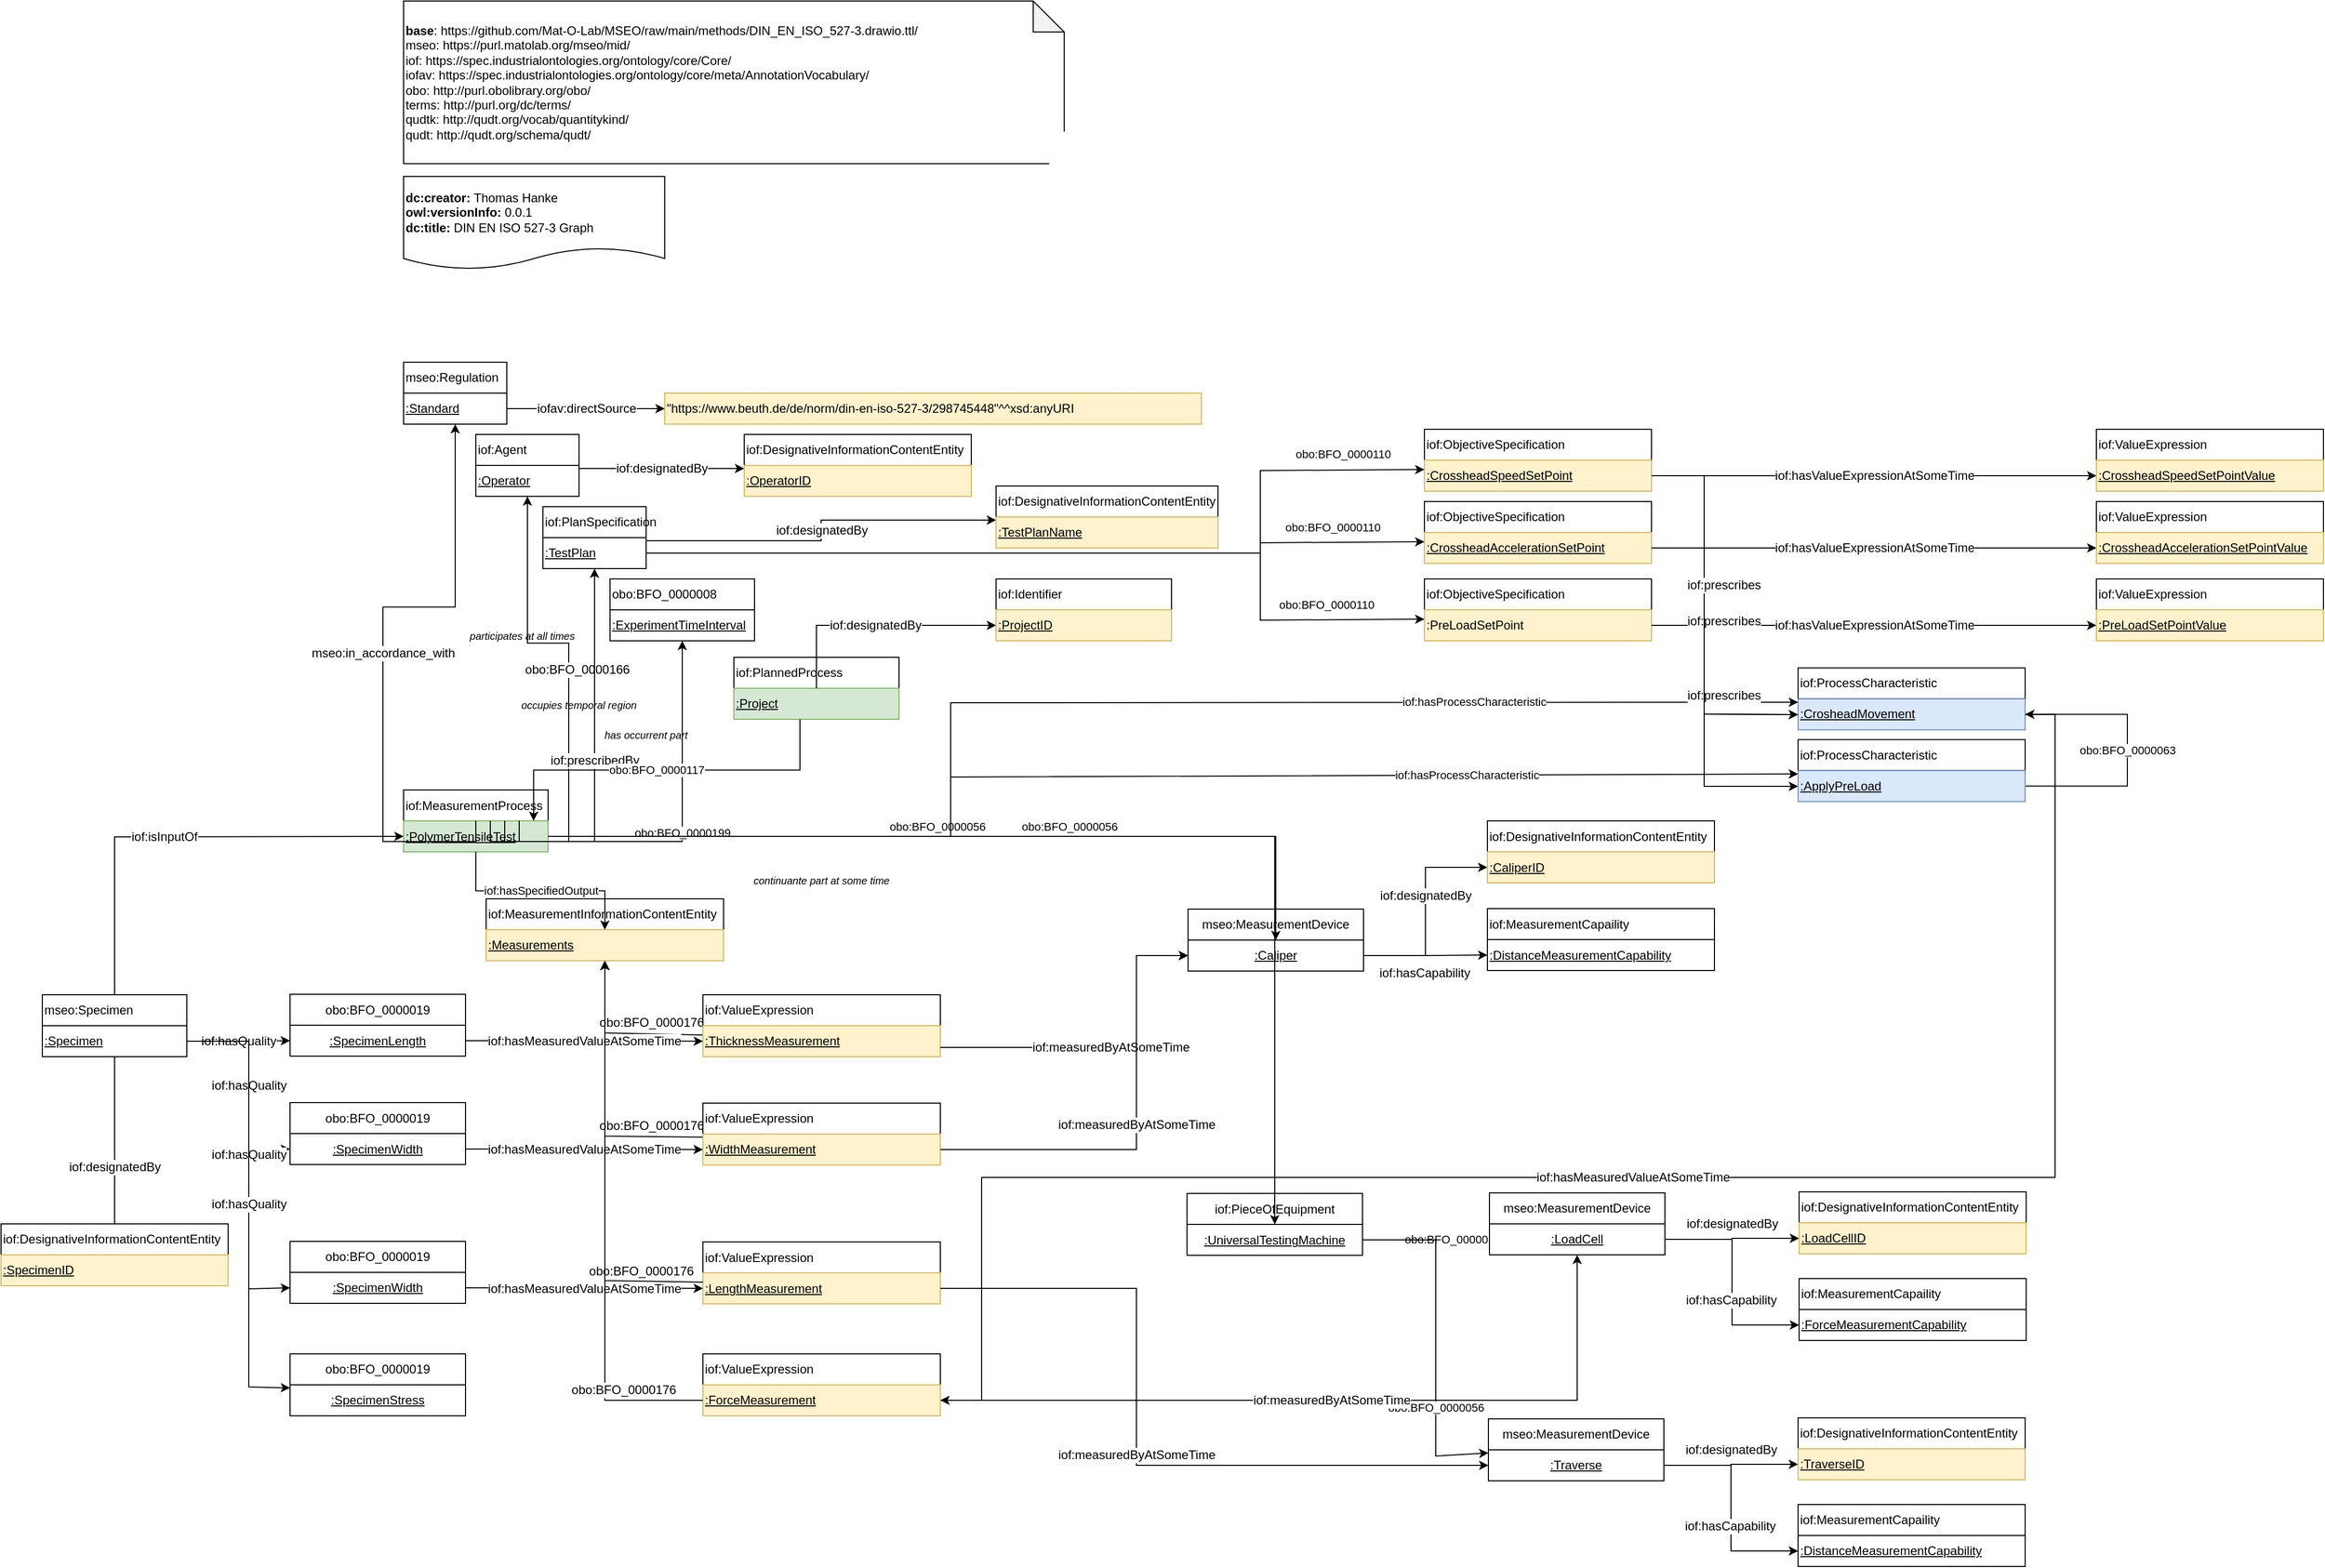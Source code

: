 <mxfile version="21.4.0" type="github">
  <diagram id="RQUcGvRlMdFbgAy4DLWb" name="Page-1">
    <mxGraphModel dx="1792" dy="1664" grid="1" gridSize="10" guides="1" tooltips="1" connect="1" arrows="1" fold="1" page="1" pageScale="1" pageWidth="827" pageHeight="1169" math="0" shadow="0">
      <root>
        <mxCell id="0" />
        <mxCell id="1" parent="0" />
        <mxCell id="zAVKpHBMmpI9Ox0h9qj8-173" value="obo:BFO_0000176" style="edgeStyle=orthogonalEdgeStyle;rounded=0;orthogonalLoop=1;jettySize=auto;html=1;fontSize=12;" parent="1" source="zAVKpHBMmpI9Ox0h9qj8-176" target="zAVKpHBMmpI9Ox0h9qj8-140" edge="1">
          <mxGeometry x="-0.622" y="-10" relative="1" as="geometry">
            <mxPoint x="-125" y="298" as="sourcePoint" />
            <mxPoint x="245" y="630" as="targetPoint" />
            <mxPoint as="offset" />
            <Array as="points">
              <mxPoint x="35" y="800" />
            </Array>
          </mxGeometry>
        </mxCell>
        <mxCell id="0PtQ9QTV_TQMzkyyk_zX-2" value="&lt;div&gt;&lt;b&gt;dc:creator:&lt;/b&gt;&amp;nbsp;Thomas Hanke&lt;/div&gt;&lt;div&gt;&lt;b&gt;owl:versionInfo:&lt;/b&gt; 0.0.1&lt;/div&gt;&lt;div&gt;&lt;b&gt;dc:title:&lt;/b&gt;&amp;nbsp;DIN EN ISO 527-3 Graph&lt;/div&gt;" style="shape=document;whiteSpace=wrap;html=1;boundedLbl=1;labelBackgroundColor=#ffffff;strokeColor=#000000;fontSize=12;fontColor=#000000;size=0.233;align=left;" parent="1" vertex="1">
          <mxGeometry x="-160" y="-130" width="253" height="90" as="geometry" />
        </mxCell>
        <mxCell id="zAVKpHBMmpI9Ox0h9qj8-37" value="&lt;div&gt;&lt;/div&gt;&lt;b&gt;base&lt;/b&gt;: https://github.com/Mat-O-Lab/MSEO/raw/main/methods/DIN_EN_ISO_527-3.drawio.ttl/&lt;br&gt;&lt;div style=&quot;border-color: var(--border-color);&quot;&gt;&lt;span style=&quot;border-color: var(--border-color); background-color: initial;&quot;&gt;mseo:&amp;nbsp;https://purl.matolab.org/mseo/mid/&lt;/span&gt;&lt;/div&gt;&lt;div style=&quot;border-color: var(--border-color);&quot;&gt;&lt;span style=&quot;border-color: var(--border-color); background-color: initial;&quot;&gt;iof: https://spec.industrialontologies.org/ontology/core/Core/&lt;/span&gt;&lt;/div&gt;&lt;div style=&quot;border-color: var(--border-color);&quot;&gt;iofav: https://spec.industrialontologies.org/ontology/core/meta/AnnotationVocabulary/&lt;br&gt;&lt;/div&gt;&lt;div style=&quot;border-color: var(--border-color);&quot;&gt;&lt;span style=&quot;border-color: var(--border-color); background-color: initial;&quot;&gt;obo: http://purl.obolibrary.org/obo/&lt;/span&gt;&lt;/div&gt;&lt;div style=&quot;border-color: var(--border-color);&quot;&gt;&lt;span style=&quot;border-color: var(--border-color); background-color: initial;&quot;&gt;terms:&amp;nbsp;&lt;/span&gt;&lt;font style=&quot;border-color: var(--border-color);&quot;&gt;http://purl.org/dc/terms/&lt;/font&gt;&lt;/div&gt;&lt;div style=&quot;border-color: var(--border-color);&quot;&gt;&lt;span style=&quot;border-color: var(--border-color); background-color: initial;&quot;&gt;qudtk:&amp;nbsp;http://qudt.org/vocab/quantitykind/&lt;/span&gt;&lt;/div&gt;&lt;div style=&quot;border-color: var(--border-color);&quot;&gt;&lt;span style=&quot;border-color: var(--border-color); background-color: initial;&quot;&gt;qudt:&amp;nbsp;http://qudt.org/schema/qudt/&lt;/span&gt;&lt;/div&gt;" style="shape=note;whiteSpace=wrap;html=1;backgroundOutline=1;darkOpacity=0.05;align=left;" parent="1" vertex="1">
          <mxGeometry x="-160" y="-300" width="640" height="157.57" as="geometry" />
        </mxCell>
        <mxCell id="zAVKpHBMmpI9Ox0h9qj8-39" value="iof:MeasurementProcess" style="rounded=0;whiteSpace=wrap;html=1;snapToPoint=1;points=[[0.1,0],[0.2,0],[0.3,0],[0.4,0],[0.5,0],[0.6,0],[0.7,0],[0.8,0],[0.9,0],[0,0.1],[0,0.3],[0,0.5],[0,0.7],[0,0.9],[0.1,1],[0.2,1],[0.3,1],[0.4,1],[0.5,1],[0.6,1],[0.7,1],[0.8,1],[0.9,1],[1,0.1],[1,0.3],[1,0.5],[1,0.7],[1,0.9]];align=left;" parent="1" vertex="1">
          <mxGeometry x="-160" y="464.5" width="140" height="30" as="geometry" />
        </mxCell>
        <mxCell id="zAVKpHBMmpI9Ox0h9qj8-40" value="&lt;u&gt;:PolymerTensileTest&lt;br&gt;&lt;/u&gt;" style="rounded=0;whiteSpace=wrap;html=1;snapToPoint=1;points=[[0.1,0],[0.2,0],[0.3,0],[0.4,0],[0.5,0],[0.6,0],[0.7,0],[0.8,0],[0.9,0],[0,0.1],[0,0.3],[0,0.5],[0,0.7],[0,0.9],[0.1,1],[0.2,1],[0.3,1],[0.4,1],[0.5,1],[0.6,1],[0.7,1],[0.8,1],[0.9,1],[1,0.1],[1,0.3],[1,0.5],[1,0.7],[1,0.9]];align=left;fillColor=#d5e8d4;strokeColor=#82b366;" parent="1" vertex="1">
          <mxGeometry x="-160" y="494.5" width="140" height="30" as="geometry" />
        </mxCell>
        <mxCell id="zAVKpHBMmpI9Ox0h9qj8-41" value="mseo:Regulation" style="rounded=0;whiteSpace=wrap;html=1;snapToPoint=1;points=[[0.1,0],[0.2,0],[0.3,0],[0.4,0],[0.5,0],[0.6,0],[0.7,0],[0.8,0],[0.9,0],[0,0.1],[0,0.3],[0,0.5],[0,0.7],[0,0.9],[0.1,1],[0.2,1],[0.3,1],[0.4,1],[0.5,1],[0.6,1],[0.7,1],[0.8,1],[0.9,1],[1,0.1],[1,0.3],[1,0.5],[1,0.7],[1,0.9]];align=left;" parent="1" vertex="1">
          <mxGeometry x="-160" y="50" width="100" height="30" as="geometry" />
        </mxCell>
        <mxCell id="zAVKpHBMmpI9Ox0h9qj8-42" value="&lt;u&gt;:Standard&lt;br&gt;&lt;/u&gt;" style="rounded=0;whiteSpace=wrap;html=1;snapToPoint=1;points=[[0.1,0],[0.2,0],[0.3,0],[0.4,0],[0.5,0],[0.6,0],[0.7,0],[0.8,0],[0.9,0],[0,0.1],[0,0.3],[0,0.5],[0,0.7],[0,0.9],[0.1,1],[0.2,1],[0.3,1],[0.4,1],[0.5,1],[0.6,1],[0.7,1],[0.8,1],[0.9,1],[1,0.1],[1,0.3],[1,0.5],[1,0.7],[1,0.9]];align=left;" parent="1" vertex="1">
          <mxGeometry x="-160" y="80" width="100" height="30" as="geometry" />
        </mxCell>
        <mxCell id="zAVKpHBMmpI9Ox0h9qj8-46" value="mseo:in_accordance_with" style="edgeStyle=orthogonalEdgeStyle;rounded=0;orthogonalLoop=1;jettySize=auto;html=1;fontSize=12;entryX=0.5;entryY=1;entryDx=0;entryDy=0;exitX=0.5;exitY=1;exitDx=0;exitDy=0;" parent="1" source="zAVKpHBMmpI9Ox0h9qj8-39" target="zAVKpHBMmpI9Ox0h9qj8-42" edge="1">
          <mxGeometry relative="1" as="geometry">
            <mxPoint x="-110" y="190" as="sourcePoint" />
            <mxPoint x="990" y="938" as="targetPoint" />
          </mxGeometry>
        </mxCell>
        <mxCell id="zAVKpHBMmpI9Ox0h9qj8-47" value="iof:Agent" style="rounded=0;whiteSpace=wrap;html=1;snapToPoint=1;points=[[0.1,0],[0.2,0],[0.3,0],[0.4,0],[0.5,0],[0.6,0],[0.7,0],[0.8,0],[0.9,0],[0,0.1],[0,0.3],[0,0.5],[0,0.7],[0,0.9],[0.1,1],[0.2,1],[0.3,1],[0.4,1],[0.5,1],[0.6,1],[0.7,1],[0.8,1],[0.9,1],[1,0.1],[1,0.3],[1,0.5],[1,0.7],[1,0.9]];align=left;" parent="1" vertex="1">
          <mxGeometry x="-90" y="120" width="100" height="30" as="geometry" />
        </mxCell>
        <mxCell id="zAVKpHBMmpI9Ox0h9qj8-48" value="&lt;u&gt;:Operator&lt;br&gt;&lt;/u&gt;" style="rounded=0;whiteSpace=wrap;html=1;snapToPoint=1;points=[[0.1,0],[0.2,0],[0.3,0],[0.4,0],[0.5,0],[0.6,0],[0.7,0],[0.8,0],[0.9,0],[0,0.1],[0,0.3],[0,0.5],[0,0.7],[0,0.9],[0.1,1],[0.2,1],[0.3,1],[0.4,1],[0.5,1],[0.6,1],[0.7,1],[0.8,1],[0.9,1],[1,0.1],[1,0.3],[1,0.5],[1,0.7],[1,0.9]];align=left;" parent="1" vertex="1">
          <mxGeometry x="-90" y="150" width="100" height="30" as="geometry" />
        </mxCell>
        <mxCell id="zAVKpHBMmpI9Ox0h9qj8-49" value="iof:designatedBy" style="edgeStyle=orthogonalEdgeStyle;rounded=0;orthogonalLoop=1;jettySize=auto;html=1;exitX=1;exitY=0.1;exitDx=0;exitDy=0;fontSize=12;entryX=0;entryY=0.1;entryDx=0;entryDy=0;" parent="1" source="zAVKpHBMmpI9Ox0h9qj8-48" target="zAVKpHBMmpI9Ox0h9qj8-51" edge="1">
          <mxGeometry relative="1" as="geometry">
            <mxPoint x="90" y="233" as="sourcePoint" />
            <mxPoint x="90" y="170.0" as="targetPoint" />
          </mxGeometry>
        </mxCell>
        <mxCell id="zAVKpHBMmpI9Ox0h9qj8-50" value="iof:DesignativeInformationContentEntity" style="rounded=0;whiteSpace=wrap;html=1;snapToPoint=1;points=[[0.1,0],[0.2,0],[0.3,0],[0.4,0],[0.5,0],[0.6,0],[0.7,0],[0.8,0],[0.9,0],[0,0.1],[0,0.3],[0,0.5],[0,0.7],[0,0.9],[0.1,1],[0.2,1],[0.3,1],[0.4,1],[0.5,1],[0.6,1],[0.7,1],[0.8,1],[0.9,1],[1,0.1],[1,0.3],[1,0.5],[1,0.7],[1,0.9]];align=left;" parent="1" vertex="1">
          <mxGeometry x="170" y="120" width="220" height="30" as="geometry" />
        </mxCell>
        <mxCell id="zAVKpHBMmpI9Ox0h9qj8-51" value="&lt;u&gt;:OperatorID&lt;br&gt;&lt;/u&gt;" style="rounded=0;whiteSpace=wrap;html=1;snapToPoint=1;points=[[0.1,0],[0.2,0],[0.3,0],[0.4,0],[0.5,0],[0.6,0],[0.7,0],[0.8,0],[0.9,0],[0,0.1],[0,0.3],[0,0.5],[0,0.7],[0,0.9],[0.1,1],[0.2,1],[0.3,1],[0.4,1],[0.5,1],[0.6,1],[0.7,1],[0.8,1],[0.9,1],[1,0.1],[1,0.3],[1,0.5],[1,0.7],[1,0.9]];align=left;fillColor=#fff2cc;strokeColor=#d6b656;" parent="1" vertex="1">
          <mxGeometry x="170" y="150" width="220" height="30" as="geometry" />
        </mxCell>
        <mxCell id="zAVKpHBMmpI9Ox0h9qj8-52" value="obo:BFO_0000166" style="edgeStyle=orthogonalEdgeStyle;rounded=0;orthogonalLoop=1;jettySize=auto;html=1;fontSize=12;entryX=0.5;entryY=1;entryDx=0;entryDy=0;exitX=0.6;exitY=1;exitDx=0;exitDy=0;" parent="1" source="zAVKpHBMmpI9Ox0h9qj8-39" target="zAVKpHBMmpI9Ox0h9qj8-48" edge="1">
          <mxGeometry x="0.116" y="-8" relative="1" as="geometry">
            <mxPoint x="-40" y="370" as="sourcePoint" />
            <mxPoint x="1060" y="1008" as="targetPoint" />
            <mxPoint as="offset" />
          </mxGeometry>
        </mxCell>
        <mxCell id="zAVKpHBMmpI9Ox0h9qj8-53" value="iof:PlanSpecification" style="rounded=0;whiteSpace=wrap;html=1;snapToPoint=1;points=[[0.1,0],[0.2,0],[0.3,0],[0.4,0],[0.5,0],[0.6,0],[0.7,0],[0.8,0],[0.9,0],[0,0.1],[0,0.3],[0,0.5],[0,0.7],[0,0.9],[0.1,1],[0.2,1],[0.3,1],[0.4,1],[0.5,1],[0.6,1],[0.7,1],[0.8,1],[0.9,1],[1,0.1],[1,0.3],[1,0.5],[1,0.7],[1,0.9]];align=left;" parent="1" vertex="1">
          <mxGeometry x="-25" y="190" width="100" height="30" as="geometry" />
        </mxCell>
        <mxCell id="zAVKpHBMmpI9Ox0h9qj8-54" value="&lt;u&gt;:TestPlan&lt;br&gt;&lt;/u&gt;" style="rounded=0;whiteSpace=wrap;html=1;snapToPoint=1;points=[[0.1,0],[0.2,0],[0.3,0],[0.4,0],[0.5,0],[0.6,0],[0.7,0],[0.8,0],[0.9,0],[0,0.1],[0,0.3],[0,0.5],[0,0.7],[0,0.9],[0.1,1],[0.2,1],[0.3,1],[0.4,1],[0.5,1],[0.6,1],[0.7,1],[0.8,1],[0.9,1],[1,0.1],[1,0.3],[1,0.5],[1,0.7],[1,0.9]];align=left;" parent="1" vertex="1">
          <mxGeometry x="-25" y="220" width="100" height="30" as="geometry" />
        </mxCell>
        <mxCell id="zAVKpHBMmpI9Ox0h9qj8-55" value="iof:designatedBy" style="edgeStyle=orthogonalEdgeStyle;rounded=0;orthogonalLoop=1;jettySize=auto;html=1;exitX=1;exitY=0.1;exitDx=0;exitDy=0;fontSize=12;entryX=0;entryY=0.1;entryDx=0;entryDy=0;" parent="1" source="zAVKpHBMmpI9Ox0h9qj8-54" target="zAVKpHBMmpI9Ox0h9qj8-57" edge="1">
          <mxGeometry relative="1" as="geometry">
            <mxPoint x="155" y="303" as="sourcePoint" />
            <mxPoint x="155" y="240.0" as="targetPoint" />
          </mxGeometry>
        </mxCell>
        <mxCell id="zAVKpHBMmpI9Ox0h9qj8-56" value="iof:DesignativeInformationContentEntity" style="rounded=0;whiteSpace=wrap;html=1;snapToPoint=1;points=[[0.1,0],[0.2,0],[0.3,0],[0.4,0],[0.5,0],[0.6,0],[0.7,0],[0.8,0],[0.9,0],[0,0.1],[0,0.3],[0,0.5],[0,0.7],[0,0.9],[0.1,1],[0.2,1],[0.3,1],[0.4,1],[0.5,1],[0.6,1],[0.7,1],[0.8,1],[0.9,1],[1,0.1],[1,0.3],[1,0.5],[1,0.7],[1,0.9]];align=left;" parent="1" vertex="1">
          <mxGeometry x="414" y="170" width="215" height="30" as="geometry" />
        </mxCell>
        <mxCell id="zAVKpHBMmpI9Ox0h9qj8-57" value="&lt;u&gt;:TestPlanName&lt;br&gt;&lt;/u&gt;" style="rounded=0;whiteSpace=wrap;html=1;snapToPoint=1;points=[[0.1,0],[0.2,0],[0.3,0],[0.4,0],[0.5,0],[0.6,0],[0.7,0],[0.8,0],[0.9,0],[0,0.1],[0,0.3],[0,0.5],[0,0.7],[0,0.9],[0.1,1],[0.2,1],[0.3,1],[0.4,1],[0.5,1],[0.6,1],[0.7,1],[0.8,1],[0.9,1],[1,0.1],[1,0.3],[1,0.5],[1,0.7],[1,0.9]];align=left;fillColor=#fff2cc;strokeColor=#d6b656;" parent="1" vertex="1">
          <mxGeometry x="414" y="200" width="215" height="30" as="geometry" />
        </mxCell>
        <mxCell id="zAVKpHBMmpI9Ox0h9qj8-58" value="iof:prescribedBy" style="edgeStyle=orthogonalEdgeStyle;rounded=0;orthogonalLoop=1;jettySize=auto;html=1;fontSize=12;entryX=0.5;entryY=1;entryDx=0;entryDy=0;exitX=0.7;exitY=1;exitDx=0;exitDy=0;" parent="1" source="zAVKpHBMmpI9Ox0h9qj8-39" target="zAVKpHBMmpI9Ox0h9qj8-54" edge="1">
          <mxGeometry relative="1" as="geometry">
            <mxPoint x="-35" y="370" as="sourcePoint" />
            <mxPoint x="1125" y="1078" as="targetPoint" />
          </mxGeometry>
        </mxCell>
        <mxCell id="zAVKpHBMmpI9Ox0h9qj8-59" value="obo:BFO_0000008" style="rounded=0;whiteSpace=wrap;html=1;snapToPoint=1;points=[[0.1,0],[0.2,0],[0.3,0],[0.4,0],[0.5,0],[0.6,0],[0.7,0],[0.8,0],[0.9,0],[0,0.1],[0,0.3],[0,0.5],[0,0.7],[0,0.9],[0.1,1],[0.2,1],[0.3,1],[0.4,1],[0.5,1],[0.6,1],[0.7,1],[0.8,1],[0.9,1],[1,0.1],[1,0.3],[1,0.5],[1,0.7],[1,0.9]];align=left;" parent="1" vertex="1">
          <mxGeometry x="40" y="260" width="140" height="30" as="geometry" />
        </mxCell>
        <mxCell id="zAVKpHBMmpI9Ox0h9qj8-60" value="&lt;u&gt;:ExperimentTimeInterval&lt;br&gt;&lt;/u&gt;" style="rounded=0;whiteSpace=wrap;html=1;snapToPoint=1;points=[[0.1,0],[0.2,0],[0.3,0],[0.4,0],[0.5,0],[0.6,0],[0.7,0],[0.8,0],[0.9,0],[0,0.1],[0,0.3],[0,0.5],[0,0.7],[0,0.9],[0.1,1],[0.2,1],[0.3,1],[0.4,1],[0.5,1],[0.6,1],[0.7,1],[0.8,1],[0.9,1],[1,0.1],[1,0.3],[1,0.5],[1,0.7],[1,0.9]];align=left;" parent="1" vertex="1">
          <mxGeometry x="40" y="290" width="140" height="30" as="geometry" />
        </mxCell>
        <mxCell id="zAVKpHBMmpI9Ox0h9qj8-61" value="obo:BFO_0000199" style="edgeStyle=orthogonalEdgeStyle;rounded=0;orthogonalLoop=1;jettySize=auto;html=1;exitX=0.8;exitY=1;exitDx=0;exitDy=0;entryX=0.5;entryY=1;entryDx=0;entryDy=0;" parent="1" source="zAVKpHBMmpI9Ox0h9qj8-39" target="zAVKpHBMmpI9Ox0h9qj8-60" edge="1">
          <mxGeometry relative="1" as="geometry" />
        </mxCell>
        <mxCell id="zAVKpHBMmpI9Ox0h9qj8-62" value="&quot;https://www.beuth.de/de/norm/din-en-iso-527-3/298745448&quot;^^xsd:anyURI&lt;span style=&quot;background-color: rgb(243 , 246 , 250) ; color: rgb(86 , 116 , 130) ; font-family: &amp;quot;consolas&amp;quot; , &amp;quot;liberation mono&amp;quot; , &amp;quot;menlo&amp;quot; , &amp;quot;courier&amp;quot; , monospace ; font-size: 12.48px&quot;&gt; &lt;/span&gt;" style="rounded=0;whiteSpace=wrap;html=1;snapToPoint=1;points=[[0.1,0],[0.2,0],[0.3,0],[0.4,0],[0.5,0],[0.6,0],[0.7,0],[0.8,0],[0.9,0],[0,0.1],[0,0.3],[0,0.5],[0,0.7],[0,0.9],[0.1,1],[0.2,1],[0.3,1],[0.4,1],[0.5,1],[0.6,1],[0.7,1],[0.8,1],[0.9,1],[1,0.1],[1,0.3],[1,0.5],[1,0.7],[1,0.9]];align=left;fillColor=#fff2cc;strokeColor=#d6b656;" parent="1" vertex="1">
          <mxGeometry x="93" y="80" width="520" height="30" as="geometry" />
        </mxCell>
        <mxCell id="zAVKpHBMmpI9Ox0h9qj8-63" value="iofav:directSource" style="rounded=0;orthogonalLoop=1;jettySize=auto;html=1;fontSize=12;edgeStyle=elbowEdgeStyle;exitX=1;exitY=0.5;exitDx=0;exitDy=0;" parent="1" source="zAVKpHBMmpI9Ox0h9qj8-42" target="zAVKpHBMmpI9Ox0h9qj8-62" edge="1">
          <mxGeometry relative="1" as="geometry">
            <mxPoint x="-60" y="-10" as="sourcePoint" />
            <mxPoint x="50" y="30" as="targetPoint" />
          </mxGeometry>
        </mxCell>
        <mxCell id="zAVKpHBMmpI9Ox0h9qj8-66" value="iof:PlannedProcess" style="rounded=0;whiteSpace=wrap;html=1;snapToPoint=1;points=[[0.1,0],[0.2,0],[0.3,0],[0.4,0],[0.5,0],[0.6,0],[0.7,0],[0.8,0],[0.9,0],[0,0.1],[0,0.3],[0,0.5],[0,0.7],[0,0.9],[0.1,1],[0.2,1],[0.3,1],[0.4,1],[0.5,1],[0.6,1],[0.7,1],[0.8,1],[0.9,1],[1,0.1],[1,0.3],[1,0.5],[1,0.7],[1,0.9]];align=left;" parent="1" vertex="1">
          <mxGeometry x="160" y="336" width="160" height="30" as="geometry" />
        </mxCell>
        <mxCell id="zAVKpHBMmpI9Ox0h9qj8-67" value="&lt;u&gt;:Project&lt;br&gt;&lt;/u&gt;" style="rounded=0;whiteSpace=wrap;html=1;snapToPoint=1;points=[[0.1,0],[0.2,0],[0.3,0],[0.4,0],[0.5,0],[0.6,0],[0.7,0],[0.8,0],[0.9,0],[0,0.1],[0,0.3],[0,0.5],[0,0.7],[0,0.9],[0.1,1],[0.2,1],[0.3,1],[0.4,1],[0.5,1],[0.6,1],[0.7,1],[0.8,1],[0.9,1],[1,0.1],[1,0.3],[1,0.5],[1,0.7],[1,0.9]];align=left;fillColor=#d5e8d4;strokeColor=#82b366;" parent="1" vertex="1">
          <mxGeometry x="160" y="366" width="160" height="30" as="geometry" />
        </mxCell>
        <mxCell id="zAVKpHBMmpI9Ox0h9qj8-68" value="iof:designatedBy" style="edgeStyle=orthogonalEdgeStyle;rounded=0;orthogonalLoop=1;jettySize=auto;html=1;fontSize=12;snapToPoint=1;" parent="1" source="zAVKpHBMmpI9Ox0h9qj8-67" target="zAVKpHBMmpI9Ox0h9qj8-70" edge="1">
          <mxGeometry relative="1" as="geometry">
            <mxPoint x="-9.63" y="482.15" as="sourcePoint" />
            <mxPoint x="30" y="1711.78" as="targetPoint" />
            <Array as="points">
              <mxPoint x="240" y="305" />
            </Array>
          </mxGeometry>
        </mxCell>
        <mxCell id="zAVKpHBMmpI9Ox0h9qj8-69" value="iof:Identifier" style="rounded=0;whiteSpace=wrap;html=1;snapToPoint=1;points=[[0.1,0],[0.2,0],[0.3,0],[0.4,0],[0.5,0],[0.6,0],[0.7,0],[0.8,0],[0.9,0],[0,0.1],[0,0.3],[0,0.5],[0,0.7],[0,0.9],[0.1,1],[0.2,1],[0.3,1],[0.4,1],[0.5,1],[0.6,1],[0.7,1],[0.8,1],[0.9,1],[1,0.1],[1,0.3],[1,0.5],[1,0.7],[1,0.9]];align=left;" parent="1" vertex="1">
          <mxGeometry x="414" y="260" width="170" height="30" as="geometry" />
        </mxCell>
        <mxCell id="zAVKpHBMmpI9Ox0h9qj8-70" value="&lt;u&gt;:ProjectID&lt;br&gt;&lt;/u&gt;" style="rounded=0;whiteSpace=wrap;html=1;snapToPoint=1;points=[[0.1,0],[0.2,0],[0.3,0],[0.4,0],[0.5,0],[0.6,0],[0.7,0],[0.8,0],[0.9,0],[0,0.1],[0,0.3],[0,0.5],[0,0.7],[0,0.9],[0.1,1],[0.2,1],[0.3,1],[0.4,1],[0.5,1],[0.6,1],[0.7,1],[0.8,1],[0.9,1],[1,0.1],[1,0.3],[1,0.5],[1,0.7],[1,0.9]];align=left;fillColor=#fff2cc;strokeColor=#d6b656;" parent="1" vertex="1">
          <mxGeometry x="414" y="290" width="170" height="30" as="geometry" />
        </mxCell>
        <mxCell id="zAVKpHBMmpI9Ox0h9qj8-71" value="obo:BFO_0000117" style="edgeStyle=orthogonalEdgeStyle;rounded=0;orthogonalLoop=1;jettySize=auto;html=1;exitX=0.4;exitY=1;exitDx=0;exitDy=0;snapToPoint=1;entryX=0.9;entryY=0;entryDx=0;entryDy=0;elbow=vertical;" parent="1" source="zAVKpHBMmpI9Ox0h9qj8-67" target="zAVKpHBMmpI9Ox0h9qj8-40" edge="1">
          <mxGeometry x="0.055" relative="1" as="geometry">
            <mxPoint as="offset" />
            <mxPoint x="40" y="-1345" as="sourcePoint" />
            <mxPoint x="40" y="540" as="targetPoint" />
          </mxGeometry>
        </mxCell>
        <mxCell id="zAVKpHBMmpI9Ox0h9qj8-72" value="has occurrent part" style="text;html=1;strokeColor=none;fillColor=none;align=center;verticalAlign=middle;whiteSpace=wrap;rounded=0;fontSize=10;fontStyle=2;snapToPoint=1;" parent="1" vertex="1">
          <mxGeometry x="10" y="396" width="130" height="30" as="geometry" />
        </mxCell>
        <mxCell id="zAVKpHBMmpI9Ox0h9qj8-73" value="occupies temporal region" style="text;html=1;strokeColor=none;fillColor=none;align=center;verticalAlign=middle;whiteSpace=wrap;rounded=0;fontSize=10;fontStyle=2;snapToPoint=1;" parent="1" vertex="1">
          <mxGeometry x="-55" y="367" width="130" height="30" as="geometry" />
        </mxCell>
        <mxCell id="zAVKpHBMmpI9Ox0h9qj8-74" value="participates at all times" style="text;html=1;strokeColor=none;fillColor=none;align=center;verticalAlign=middle;whiteSpace=wrap;rounded=0;fontSize=10;fontStyle=2;snapToPoint=1;" parent="1" vertex="1">
          <mxGeometry x="-110" y="300" width="130" height="30" as="geometry" />
        </mxCell>
        <mxCell id="zAVKpHBMmpI9Ox0h9qj8-139" value="iof:MeasurementInformationContentEntity" style="rounded=0;whiteSpace=wrap;html=1;snapToPoint=1;points=[[0.1,0],[0.2,0],[0.3,0],[0.4,0],[0.5,0],[0.6,0],[0.7,0],[0.8,0],[0.9,0],[0,0.1],[0,0.3],[0,0.5],[0,0.7],[0,0.9],[0.1,1],[0.2,1],[0.3,1],[0.4,1],[0.5,1],[0.6,1],[0.7,1],[0.8,1],[0.9,1],[1,0.1],[1,0.3],[1,0.5],[1,0.7],[1,0.9]];align=left;" parent="1" vertex="1">
          <mxGeometry x="-80" y="570" width="230" height="30" as="geometry" />
        </mxCell>
        <mxCell id="zAVKpHBMmpI9Ox0h9qj8-140" value="&lt;u&gt;:Measurements&lt;br&gt;&lt;/u&gt;" style="rounded=0;whiteSpace=wrap;html=1;snapToPoint=1;points=[[0.1,0],[0.2,0],[0.3,0],[0.4,0],[0.5,0],[0.6,0],[0.7,0],[0.8,0],[0.9,0],[0,0.1],[0,0.3],[0,0.5],[0,0.7],[0,0.9],[0.1,1],[0.2,1],[0.3,1],[0.4,1],[0.5,1],[0.6,1],[0.7,1],[0.8,1],[0.9,1],[1,0.1],[1,0.3],[1,0.5],[1,0.7],[1,0.9]];align=left;fillColor=#fff2cc;strokeColor=#d6b656;" parent="1" vertex="1">
          <mxGeometry x="-80" y="600" width="230" height="30" as="geometry" />
        </mxCell>
        <mxCell id="zAVKpHBMmpI9Ox0h9qj8-141" value="obo:BFO_0000176" style="edgeStyle=orthogonalEdgeStyle;rounded=0;orthogonalLoop=1;jettySize=auto;html=1;fontSize=12;" parent="1" source="zAVKpHBMmpI9Ox0h9qj8-144" target="zAVKpHBMmpI9Ox0h9qj8-140" edge="1">
          <mxGeometry x="-0.391" y="-11" relative="1" as="geometry">
            <mxPoint x="-125" y="193" as="sourcePoint" />
            <mxPoint x="150" y="564.5" as="targetPoint" />
            <mxPoint as="offset" />
            <Array as="points">
              <mxPoint x="35" y="700" />
            </Array>
          </mxGeometry>
        </mxCell>
        <mxCell id="zAVKpHBMmpI9Ox0h9qj8-142" value="continuante part at some time" style="text;html=1;strokeColor=none;fillColor=none;align=center;verticalAlign=middle;whiteSpace=wrap;rounded=0;fontSize=10;fontStyle=2;snapToPoint=1;" parent="1" vertex="1">
          <mxGeometry x="145" y="536.5" width="200" height="30" as="geometry" />
        </mxCell>
        <mxCell id="zAVKpHBMmpI9Ox0h9qj8-143" value="iof:ValueExpression" style="rounded=0;whiteSpace=wrap;html=1;snapToPoint=1;points=[[0.1,0],[0.2,0],[0.3,0],[0.4,0],[0.5,0],[0.6,0],[0.7,0],[0.8,0],[0.9,0],[0,0.1],[0,0.3],[0,0.5],[0,0.7],[0,0.9],[0.1,1],[0.2,1],[0.3,1],[0.4,1],[0.5,1],[0.6,1],[0.7,1],[0.8,1],[0.9,1],[1,0.1],[1,0.3],[1,0.5],[1,0.7],[1,0.9]];align=left;" parent="1" vertex="1">
          <mxGeometry x="130" y="663" width="230" height="30" as="geometry" />
        </mxCell>
        <mxCell id="zAVKpHBMmpI9Ox0h9qj8-144" value="&lt;u&gt;:ThicknessMeasurement&lt;br&gt;&lt;/u&gt;" style="rounded=0;whiteSpace=wrap;html=1;snapToPoint=1;points=[[0.1,0],[0.2,0],[0.3,0],[0.4,0],[0.5,0],[0.6,0],[0.7,0],[0.8,0],[0.9,0],[0,0.1],[0,0.3],[0,0.5],[0,0.7],[0,0.9],[0.1,1],[0.2,1],[0.3,1],[0.4,1],[0.5,1],[0.6,1],[0.7,1],[0.8,1],[0.9,1],[1,0.1],[1,0.3],[1,0.5],[1,0.7],[1,0.9]];align=left;fillColor=#fff2cc;strokeColor=#d6b656;" parent="1" vertex="1">
          <mxGeometry x="130" y="693" width="230" height="30" as="geometry" />
        </mxCell>
        <mxCell id="zAVKpHBMmpI9Ox0h9qj8-145" value="obo:BFO_0000019" style="rounded=0;whiteSpace=wrap;html=1;snapToPoint=1;points=[[0.1,0],[0.2,0],[0.3,0],[0.4,0],[0.5,0],[0.6,0],[0.7,0],[0.8,0],[0.9,0],[0,0.1],[0,0.3],[0,0.5],[0,0.7],[0,0.9],[0.1,1],[0.2,1],[0.3,1],[0.4,1],[0.5,1],[0.6,1],[0.7,1],[0.8,1],[0.9,1],[1,0.1],[1,0.3],[1,0.5],[1,0.7],[1,0.9]];" parent="1" vertex="1">
          <mxGeometry x="-270" y="662.5" width="170" height="30" as="geometry" />
        </mxCell>
        <mxCell id="zAVKpHBMmpI9Ox0h9qj8-146" value="&lt;u&gt;:SpecimenLength&lt;/u&gt;" style="rounded=0;whiteSpace=wrap;html=1;snapToPoint=1;points=[[0.1,0],[0.2,0],[0.3,0],[0.4,0],[0.5,0],[0.6,0],[0.7,0],[0.8,0],[0.9,0],[0,0.1],[0,0.3],[0,0.5],[0,0.7],[0,0.9],[0.1,1],[0.2,1],[0.3,1],[0.4,1],[0.5,1],[0.6,1],[0.7,1],[0.8,1],[0.9,1],[1,0.1],[1,0.3],[1,0.5],[1,0.7],[1,0.9]];" parent="1" vertex="1">
          <mxGeometry x="-270" y="692.5" width="170" height="30" as="geometry" />
        </mxCell>
        <mxCell id="zAVKpHBMmpI9Ox0h9qj8-147" value="mseo:MeasurementDevice" style="rounded=0;whiteSpace=wrap;html=1;snapToPoint=1;points=[[0.1,0],[0.2,0],[0.3,0],[0.4,0],[0.5,0],[0.6,0],[0.7,0],[0.8,0],[0.9,0],[0,0.1],[0,0.3],[0,0.5],[0,0.7],[0,0.9],[0.1,1],[0.2,1],[0.3,1],[0.4,1],[0.5,1],[0.6,1],[0.7,1],[0.8,1],[0.9,1],[1,0.1],[1,0.3],[1,0.5],[1,0.7],[1,0.9]];" parent="1" vertex="1">
          <mxGeometry x="600" y="580" width="170" height="30" as="geometry" />
        </mxCell>
        <mxCell id="zAVKpHBMmpI9Ox0h9qj8-148" value="&lt;u&gt;:Caliper&lt;/u&gt;" style="rounded=0;whiteSpace=wrap;html=1;snapToPoint=1;points=[[0.1,0],[0.2,0],[0.3,0],[0.4,0],[0.5,0],[0.6,0],[0.7,0],[0.8,0],[0.9,0],[0,0.1],[0,0.3],[0,0.5],[0,0.7],[0,0.9],[0.1,1],[0.2,1],[0.3,1],[0.4,1],[0.5,1],[0.6,1],[0.7,1],[0.8,1],[0.9,1],[1,0.1],[1,0.3],[1,0.5],[1,0.7],[1,0.9]];" parent="1" vertex="1">
          <mxGeometry x="600" y="610" width="170" height="30" as="geometry" />
        </mxCell>
        <mxCell id="zAVKpHBMmpI9Ox0h9qj8-149" value="iof:measuredByAtSomeTime" style="edgeStyle=orthogonalEdgeStyle;rounded=0;orthogonalLoop=1;jettySize=auto;html=1;fontSize=12;snapToPoint=1;exitX=1;exitY=0.7;exitDx=0;exitDy=0;" parent="1" source="zAVKpHBMmpI9Ox0h9qj8-144" target="zAVKpHBMmpI9Ox0h9qj8-148" edge="1">
          <mxGeometry relative="1" as="geometry">
            <mxPoint x="360" y="554" as="sourcePoint" />
            <mxPoint x="370" y="689" as="targetPoint" />
            <Array as="points">
              <mxPoint x="550" y="714" />
              <mxPoint x="550" y="625" />
            </Array>
          </mxGeometry>
        </mxCell>
        <mxCell id="zAVKpHBMmpI9Ox0h9qj8-150" value="iof:designatedBy" style="edgeStyle=orthogonalEdgeStyle;rounded=0;orthogonalLoop=1;jettySize=auto;html=1;fontSize=12;fontColor=#000000;snapToPoint=1;" parent="1" source="zAVKpHBMmpI9Ox0h9qj8-148" target="zAVKpHBMmpI9Ox0h9qj8-153" edge="1">
          <mxGeometry x="-255" y="-425" as="geometry">
            <mxPoint x="316" y="725" as="sourcePoint" />
            <mxPoint x="301.0" y="765.0" as="targetPoint" />
            <Array as="points">
              <mxPoint x="830" y="625.5" />
              <mxPoint x="830" y="539.5" />
            </Array>
            <mxPoint y="-15" as="offset" />
          </mxGeometry>
        </mxCell>
        <mxCell id="zAVKpHBMmpI9Ox0h9qj8-151" value="" style="group;snapToPoint=1;" parent="1" vertex="1" connectable="0">
          <mxGeometry x="890" y="494.5" width="220" height="60" as="geometry" />
        </mxCell>
        <mxCell id="zAVKpHBMmpI9Ox0h9qj8-152" value="iof:DesignativeInformationContentEntity" style="rounded=0;whiteSpace=wrap;html=1;snapToPoint=1;points=[[0.1,0],[0.2,0],[0.3,0],[0.4,0],[0.5,0],[0.6,0],[0.7,0],[0.8,0],[0.9,0],[0,0.1],[0,0.3],[0,0.5],[0,0.7],[0,0.9],[0.1,1],[0.2,1],[0.3,1],[0.4,1],[0.5,1],[0.6,1],[0.7,1],[0.8,1],[0.9,1],[1,0.1],[1,0.3],[1,0.5],[1,0.7],[1,0.9]];align=left;" parent="zAVKpHBMmpI9Ox0h9qj8-151" vertex="1">
          <mxGeometry width="220" height="30" as="geometry" />
        </mxCell>
        <mxCell id="zAVKpHBMmpI9Ox0h9qj8-153" value="&lt;u&gt;:CaliperID&lt;br&gt;&lt;/u&gt;" style="rounded=0;whiteSpace=wrap;html=1;snapToPoint=1;points=[[0.1,0],[0.2,0],[0.3,0],[0.4,0],[0.5,0],[0.6,0],[0.7,0],[0.8,0],[0.9,0],[0,0.1],[0,0.3],[0,0.5],[0,0.7],[0,0.9],[0.1,1],[0.2,1],[0.3,1],[0.4,1],[0.5,1],[0.6,1],[0.7,1],[0.8,1],[0.9,1],[1,0.1],[1,0.3],[1,0.5],[1,0.7],[1,0.9]];align=left;fillColor=#fff2cc;strokeColor=#d6b656;" parent="zAVKpHBMmpI9Ox0h9qj8-151" vertex="1">
          <mxGeometry y="30" width="220" height="30" as="geometry" />
        </mxCell>
        <mxCell id="zAVKpHBMmpI9Ox0h9qj8-154" value="" style="group;snapToPoint=1;" parent="1" vertex="1" connectable="0">
          <mxGeometry x="890" y="579.5" width="220" height="60" as="geometry" />
        </mxCell>
        <mxCell id="zAVKpHBMmpI9Ox0h9qj8-155" value="iof:MeasurementCapaility" style="rounded=0;whiteSpace=wrap;html=1;snapToPoint=1;points=[[0.1,0],[0.2,0],[0.3,0],[0.4,0],[0.5,0],[0.6,0],[0.7,0],[0.8,0],[0.9,0],[0,0.1],[0,0.3],[0,0.5],[0,0.7],[0,0.9],[0.1,1],[0.2,1],[0.3,1],[0.4,1],[0.5,1],[0.6,1],[0.7,1],[0.8,1],[0.9,1],[1,0.1],[1,0.3],[1,0.5],[1,0.7],[1,0.9]];align=left;" parent="zAVKpHBMmpI9Ox0h9qj8-154" vertex="1">
          <mxGeometry width="220" height="30" as="geometry" />
        </mxCell>
        <mxCell id="zAVKpHBMmpI9Ox0h9qj8-156" value="&lt;u&gt;:DistanceMeasurementCapability&lt;br&gt;&lt;/u&gt;" style="rounded=0;whiteSpace=wrap;html=1;snapToPoint=1;points=[[0.1,0],[0.2,0],[0.3,0],[0.4,0],[0.5,0],[0.6,0],[0.7,0],[0.8,0],[0.9,0],[0,0.1],[0,0.3],[0,0.5],[0,0.7],[0,0.9],[0.1,1],[0.2,1],[0.3,1],[0.4,1],[0.5,1],[0.6,1],[0.7,1],[0.8,1],[0.9,1],[1,0.1],[1,0.3],[1,0.5],[1,0.7],[1,0.9]];align=left;" parent="zAVKpHBMmpI9Ox0h9qj8-154" vertex="1">
          <mxGeometry y="30" width="220" height="30" as="geometry" />
        </mxCell>
        <mxCell id="zAVKpHBMmpI9Ox0h9qj8-157" value="iof:hasCapability" style="edgeStyle=elbowEdgeStyle;rounded=0;orthogonalLoop=1;jettySize=auto;html=1;fontSize=12;fontColor=#000000;snapToPoint=1;" parent="1" source="zAVKpHBMmpI9Ox0h9qj8-148" target="zAVKpHBMmpI9Ox0h9qj8-156" edge="1">
          <mxGeometry x="-340" y="-221" as="geometry">
            <mxPoint x="142" y="755" as="sourcePoint" />
            <mxPoint x="160" y="769" as="targetPoint" />
            <mxPoint x="-1" y="17" as="offset" />
          </mxGeometry>
        </mxCell>
        <mxCell id="zAVKpHBMmpI9Ox0h9qj8-158" value="iof:hasMeasuredValueAtSomeTime" style="edgeStyle=orthogonalEdgeStyle;rounded=0;orthogonalLoop=1;jettySize=auto;html=1;fontSize=12;snapToPoint=1;" parent="1" source="zAVKpHBMmpI9Ox0h9qj8-146" target="zAVKpHBMmpI9Ox0h9qj8-144" edge="1">
          <mxGeometry relative="1" as="geometry">
            <mxPoint x="-300" y="839.67" as="sourcePoint" />
            <mxPoint x="-70" y="839.67" as="targetPoint" />
          </mxGeometry>
        </mxCell>
        <mxCell id="zAVKpHBMmpI9Ox0h9qj8-159" value="obo:BFO_0000056" style="edgeStyle=orthogonalEdgeStyle;rounded=0;orthogonalLoop=1;jettySize=auto;html=1;fontColor=#000000;snapToPoint=1;" parent="1" source="zAVKpHBMmpI9Ox0h9qj8-40" target="zAVKpHBMmpI9Ox0h9qj8-148" edge="1">
          <mxGeometry x="-0.065" y="10" relative="1" as="geometry">
            <mxPoint x="180" y="781" as="sourcePoint" />
            <mxPoint x="210" y="510" as="targetPoint" />
            <mxPoint as="offset" />
          </mxGeometry>
        </mxCell>
        <mxCell id="zAVKpHBMmpI9Ox0h9qj8-160" value="iof:isInputOf" style="edgeStyle=orthogonalEdgeStyle;rounded=0;orthogonalLoop=1;jettySize=auto;html=1;fontSize=12;snapToPoint=1;" parent="1" source="zAVKpHBMmpI9Ox0h9qj8-165" target="zAVKpHBMmpI9Ox0h9qj8-40" edge="1">
          <mxGeometry relative="1" as="geometry">
            <mxPoint x="-1152" y="1104.5" as="sourcePoint" />
            <mxPoint x="-209.75" y="794.5" as="targetPoint" />
            <Array as="points">
              <mxPoint x="-440" y="510" />
            </Array>
          </mxGeometry>
        </mxCell>
        <mxCell id="zAVKpHBMmpI9Ox0h9qj8-161" value="iof:designatedBy" style="edgeStyle=orthogonalEdgeStyle;rounded=0;orthogonalLoop=1;jettySize=auto;html=1;fontSize=12;" parent="1" source="zAVKpHBMmpI9Ox0h9qj8-165" target="zAVKpHBMmpI9Ox0h9qj8-163" edge="1">
          <mxGeometry x="0.108" relative="1" as="geometry">
            <mxPoint x="-780" y="965.5" as="sourcePoint" />
            <mxPoint x="-600" y="1057.5" as="targetPoint" />
            <mxPoint as="offset" />
          </mxGeometry>
        </mxCell>
        <mxCell id="zAVKpHBMmpI9Ox0h9qj8-162" value="iof:DesignativeInformationContentEntity" style="rounded=0;whiteSpace=wrap;html=1;snapToPoint=1;points=[[0.1,0],[0.2,0],[0.3,0],[0.4,0],[0.5,0],[0.6,0],[0.7,0],[0.8,0],[0.9,0],[0,0.1],[0,0.3],[0,0.5],[0,0.7],[0,0.9],[0.1,1],[0.2,1],[0.3,1],[0.4,1],[0.5,1],[0.6,1],[0.7,1],[0.8,1],[0.9,1],[1,0.1],[1,0.3],[1,0.5],[1,0.7],[1,0.9]];align=left;" parent="1" vertex="1">
          <mxGeometry x="-550" y="885" width="220" height="30" as="geometry" />
        </mxCell>
        <mxCell id="zAVKpHBMmpI9Ox0h9qj8-163" value="&lt;u&gt;:SpecimenID&lt;br&gt;&lt;/u&gt;" style="rounded=0;whiteSpace=wrap;html=1;snapToPoint=1;points=[[0.1,0],[0.2,0],[0.3,0],[0.4,0],[0.5,0],[0.6,0],[0.7,0],[0.8,0],[0.9,0],[0,0.1],[0,0.3],[0,0.5],[0,0.7],[0,0.9],[0.1,1],[0.2,1],[0.3,1],[0.4,1],[0.5,1],[0.6,1],[0.7,1],[0.8,1],[0.9,1],[1,0.1],[1,0.3],[1,0.5],[1,0.7],[1,0.9]];align=left;fillColor=#fff2cc;strokeColor=#d6b656;" parent="1" vertex="1">
          <mxGeometry x="-550" y="915" width="220" height="30" as="geometry" />
        </mxCell>
        <mxCell id="zAVKpHBMmpI9Ox0h9qj8-164" value="mseo:Specimen" style="rounded=0;whiteSpace=wrap;html=1;snapToPoint=1;points=[[0.1,0],[0.2,0],[0.3,0],[0.4,0],[0.5,0],[0.6,0],[0.7,0],[0.8,0],[0.9,0],[0,0.1],[0,0.3],[0,0.5],[0,0.7],[0,0.9],[0.1,1],[0.2,1],[0.3,1],[0.4,1],[0.5,1],[0.6,1],[0.7,1],[0.8,1],[0.9,1],[1,0.1],[1,0.3],[1,0.5],[1,0.7],[1,0.9]];align=left;" parent="1" vertex="1">
          <mxGeometry x="-510" y="663" width="140" height="30" as="geometry" />
        </mxCell>
        <mxCell id="zAVKpHBMmpI9Ox0h9qj8-165" value="&lt;u&gt;:Specimen&lt;br&gt;&lt;/u&gt;" style="rounded=0;whiteSpace=wrap;html=1;snapToPoint=1;points=[[0.1,0],[0.2,0],[0.3,0],[0.4,0],[0.5,0],[0.6,0],[0.7,0],[0.8,0],[0.9,0],[0,0.1],[0,0.3],[0,0.5],[0,0.7],[0,0.9],[0.1,1],[0.2,1],[0.3,1],[0.4,1],[0.5,1],[0.6,1],[0.7,1],[0.8,1],[0.9,1],[1,0.1],[1,0.3],[1,0.5],[1,0.7],[1,0.9]];align=left;" parent="1" vertex="1">
          <mxGeometry x="-510" y="693" width="140" height="30" as="geometry" />
        </mxCell>
        <mxCell id="zAVKpHBMmpI9Ox0h9qj8-166" value="iof:hasQuality" style="rounded=0;orthogonalLoop=1;jettySize=auto;html=1;fontSize=12;edgeStyle=orthogonalEdgeStyle;snapToPoint=1;elbow=vertical;" parent="1" source="zAVKpHBMmpI9Ox0h9qj8-165" target="zAVKpHBMmpI9Ox0h9qj8-168" edge="1">
          <mxGeometry x="0.001" relative="1" as="geometry">
            <mxPoint x="-480" y="1033" as="sourcePoint" />
            <mxPoint x="-421" y="1298" as="targetPoint" />
            <mxPoint as="offset" />
            <Array as="points">
              <mxPoint x="-310" y="708" />
              <mxPoint x="-310" y="813" />
            </Array>
          </mxGeometry>
        </mxCell>
        <mxCell id="zAVKpHBMmpI9Ox0h9qj8-167" value="obo:BFO_0000019" style="rounded=0;whiteSpace=wrap;html=1;snapToPoint=1;points=[[0.1,0],[0.2,0],[0.3,0],[0.4,0],[0.5,0],[0.6,0],[0.7,0],[0.8,0],[0.9,0],[0,0.1],[0,0.3],[0,0.5],[0,0.7],[0,0.9],[0.1,1],[0.2,1],[0.3,1],[0.4,1],[0.5,1],[0.6,1],[0.7,1],[0.8,1],[0.9,1],[1,0.1],[1,0.3],[1,0.5],[1,0.7],[1,0.9]];" parent="1" vertex="1">
          <mxGeometry x="-270" y="767.5" width="170" height="30" as="geometry" />
        </mxCell>
        <mxCell id="zAVKpHBMmpI9Ox0h9qj8-168" value="&lt;u&gt;:SpecimenWidth&lt;/u&gt;" style="rounded=0;whiteSpace=wrap;html=1;snapToPoint=1;points=[[0.1,0],[0.2,0],[0.3,0],[0.4,0],[0.5,0],[0.6,0],[0.7,0],[0.8,0],[0.9,0],[0,0.1],[0,0.3],[0,0.5],[0,0.7],[0,0.9],[0.1,1],[0.2,1],[0.3,1],[0.4,1],[0.5,1],[0.6,1],[0.7,1],[0.8,1],[0.9,1],[1,0.1],[1,0.3],[1,0.5],[1,0.7],[1,0.9]];" parent="1" vertex="1">
          <mxGeometry x="-270" y="797.5" width="170" height="30" as="geometry" />
        </mxCell>
        <mxCell id="zAVKpHBMmpI9Ox0h9qj8-171" value="iof:hasQuality" style="rounded=0;orthogonalLoop=1;jettySize=auto;html=1;fontSize=12;edgeStyle=orthogonalEdgeStyle;snapToPoint=1;elbow=vertical;" parent="1" source="zAVKpHBMmpI9Ox0h9qj8-165" target="zAVKpHBMmpI9Ox0h9qj8-146" edge="1">
          <mxGeometry x="0.001" relative="1" as="geometry">
            <mxPoint x="-360" y="718" as="sourcePoint" />
            <mxPoint x="-260" y="823" as="targetPoint" />
            <mxPoint as="offset" />
          </mxGeometry>
        </mxCell>
        <mxCell id="zAVKpHBMmpI9Ox0h9qj8-175" value="iof:ValueExpression" style="rounded=0;whiteSpace=wrap;html=1;snapToPoint=1;points=[[0.1,0],[0.2,0],[0.3,0],[0.4,0],[0.5,0],[0.6,0],[0.7,0],[0.8,0],[0.9,0],[0,0.1],[0,0.3],[0,0.5],[0,0.7],[0,0.9],[0.1,1],[0.2,1],[0.3,1],[0.4,1],[0.5,1],[0.6,1],[0.7,1],[0.8,1],[0.9,1],[1,0.1],[1,0.3],[1,0.5],[1,0.7],[1,0.9]];align=left;" parent="1" vertex="1">
          <mxGeometry x="130" y="768" width="230" height="30" as="geometry" />
        </mxCell>
        <mxCell id="zAVKpHBMmpI9Ox0h9qj8-176" value="&lt;u&gt;:WidthMeasurement&lt;br&gt;&lt;/u&gt;" style="rounded=0;whiteSpace=wrap;html=1;snapToPoint=1;points=[[0.1,0],[0.2,0],[0.3,0],[0.4,0],[0.5,0],[0.6,0],[0.7,0],[0.8,0],[0.9,0],[0,0.1],[0,0.3],[0,0.5],[0,0.7],[0,0.9],[0.1,1],[0.2,1],[0.3,1],[0.4,1],[0.5,1],[0.6,1],[0.7,1],[0.8,1],[0.9,1],[1,0.1],[1,0.3],[1,0.5],[1,0.7],[1,0.9]];align=left;fillColor=#fff2cc;strokeColor=#d6b656;" parent="1" vertex="1">
          <mxGeometry x="130" y="798" width="230" height="30" as="geometry" />
        </mxCell>
        <mxCell id="zAVKpHBMmpI9Ox0h9qj8-177" value="iof:hasMeasuredValueAtSomeTime" style="edgeStyle=orthogonalEdgeStyle;rounded=0;orthogonalLoop=1;jettySize=auto;html=1;fontSize=12;snapToPoint=1;" parent="1" source="zAVKpHBMmpI9Ox0h9qj8-168" target="zAVKpHBMmpI9Ox0h9qj8-176" edge="1">
          <mxGeometry relative="1" as="geometry">
            <mxPoint x="-100" y="813" as="sourcePoint" />
            <mxPoint x="-70" y="944.67" as="targetPoint" />
          </mxGeometry>
        </mxCell>
        <mxCell id="zAVKpHBMmpI9Ox0h9qj8-178" value="iof:measuredByAtSomeTime" style="edgeStyle=orthogonalEdgeStyle;rounded=0;orthogonalLoop=1;jettySize=auto;html=1;fontSize=12;snapToPoint=1;exitX=1;exitY=0.5;exitDx=0;exitDy=0;" parent="1" source="zAVKpHBMmpI9Ox0h9qj8-176" target="zAVKpHBMmpI9Ox0h9qj8-148" edge="1">
          <mxGeometry relative="1" as="geometry">
            <mxPoint x="370" y="641" as="sourcePoint" />
            <mxPoint x="610" y="641" as="targetPoint" />
            <Array as="points">
              <mxPoint x="550" y="813" />
              <mxPoint x="550" y="625" />
            </Array>
          </mxGeometry>
        </mxCell>
        <mxCell id="zAVKpHBMmpI9Ox0h9qj8-180" value="iof:hasSpecifiedOutput" style="edgeStyle=orthogonalEdgeStyle;rounded=0;orthogonalLoop=1;jettySize=auto;html=1;strokeColor=#000000;elbow=vertical;" parent="1" source="zAVKpHBMmpI9Ox0h9qj8-40" target="zAVKpHBMmpI9Ox0h9qj8-140" edge="1">
          <mxGeometry relative="1" as="geometry">
            <mxPoint x="166" y="795" as="sourcePoint" />
            <mxPoint x="320" y="841" as="targetPoint" />
          </mxGeometry>
        </mxCell>
        <mxCell id="zAVKpHBMmpI9Ox0h9qj8-181" value="iof:PieceOfEquipment" style="rounded=0;whiteSpace=wrap;html=1;snapToPoint=1;points=[[0.1,0],[0.2,0],[0.3,0],[0.4,0],[0.5,0],[0.6,0],[0.7,0],[0.8,0],[0.9,0],[0,0.1],[0,0.3],[0,0.5],[0,0.7],[0,0.9],[0.1,1],[0.2,1],[0.3,1],[0.4,1],[0.5,1],[0.6,1],[0.7,1],[0.8,1],[0.9,1],[1,0.1],[1,0.3],[1,0.5],[1,0.7],[1,0.9]];" parent="1" vertex="1">
          <mxGeometry x="599" y="855.5" width="170" height="30" as="geometry" />
        </mxCell>
        <mxCell id="zAVKpHBMmpI9Ox0h9qj8-182" value="&lt;u&gt;:UniversalTestingMachine&lt;/u&gt;" style="rounded=0;whiteSpace=wrap;html=1;snapToPoint=1;points=[[0.1,0],[0.2,0],[0.3,0],[0.4,0],[0.5,0],[0.6,0],[0.7,0],[0.8,0],[0.9,0],[0,0.1],[0,0.3],[0,0.5],[0,0.7],[0,0.9],[0.1,1],[0.2,1],[0.3,1],[0.4,1],[0.5,1],[0.6,1],[0.7,1],[0.8,1],[0.9,1],[1,0.1],[1,0.3],[1,0.5],[1,0.7],[1,0.9]];" parent="1" vertex="1">
          <mxGeometry x="599" y="885.5" width="170" height="30" as="geometry" />
        </mxCell>
        <mxCell id="zAVKpHBMmpI9Ox0h9qj8-191" value="obo:BFO_0000056" style="edgeStyle=orthogonalEdgeStyle;rounded=0;orthogonalLoop=1;jettySize=auto;html=1;fontColor=#000000;snapToPoint=1;" parent="1" source="zAVKpHBMmpI9Ox0h9qj8-40" target="zAVKpHBMmpI9Ox0h9qj8-182" edge="1">
          <mxGeometry x="-0.065" y="10" relative="1" as="geometry">
            <mxPoint x="-20" y="784.5" as="sourcePoint" />
            <mxPoint x="209" y="785.5" as="targetPoint" />
            <mxPoint as="offset" />
          </mxGeometry>
        </mxCell>
        <mxCell id="zAVKpHBMmpI9Ox0h9qj8-192" value="obo:BFO_0000056" style="edgeStyle=orthogonalEdgeStyle;rounded=0;orthogonalLoop=1;jettySize=auto;html=1;fontColor=#000000;snapToPoint=1;" parent="1" source="zAVKpHBMmpI9Ox0h9qj8-182" target="zAVKpHBMmpI9Ox0h9qj8-194" edge="1">
          <mxGeometry x="0.406" relative="1" as="geometry">
            <mxPoint x="840" y="960" as="sourcePoint" />
            <mxPoint x="317.0" y="924.5" as="targetPoint" />
            <mxPoint as="offset" />
          </mxGeometry>
        </mxCell>
        <mxCell id="zAVKpHBMmpI9Ox0h9qj8-193" value="mseo:MeasurementDevice" style="rounded=0;whiteSpace=wrap;html=1;snapToPoint=1;points=[[0.1,0],[0.2,0],[0.3,0],[0.4,0],[0.5,0],[0.6,0],[0.7,0],[0.8,0],[0.9,0],[0,0.1],[0,0.3],[0,0.5],[0,0.7],[0,0.9],[0.1,1],[0.2,1],[0.3,1],[0.4,1],[0.5,1],[0.6,1],[0.7,1],[0.8,1],[0.9,1],[1,0.1],[1,0.3],[1,0.5],[1,0.7],[1,0.9]];" parent="1" vertex="1">
          <mxGeometry x="892" y="855" width="170" height="30" as="geometry" />
        </mxCell>
        <mxCell id="zAVKpHBMmpI9Ox0h9qj8-194" value="&lt;u&gt;:LoadCell&lt;/u&gt;" style="rounded=0;whiteSpace=wrap;html=1;snapToPoint=1;points=[[0.1,0],[0.2,0],[0.3,0],[0.4,0],[0.5,0],[0.6,0],[0.7,0],[0.8,0],[0.9,0],[0,0.1],[0,0.3],[0,0.5],[0,0.7],[0,0.9],[0.1,1],[0.2,1],[0.3,1],[0.4,1],[0.5,1],[0.6,1],[0.7,1],[0.8,1],[0.9,1],[1,0.1],[1,0.3],[1,0.5],[1,0.7],[1,0.9]];" parent="1" vertex="1">
          <mxGeometry x="892" y="885" width="170" height="30" as="geometry" />
        </mxCell>
        <mxCell id="zAVKpHBMmpI9Ox0h9qj8-195" value="iof:designatedBy" style="edgeStyle=orthogonalEdgeStyle;rounded=0;orthogonalLoop=1;jettySize=auto;html=1;fontSize=12;fontColor=#000000;snapToPoint=1;entryX=0;entryY=0.5;entryDx=0;entryDy=0;" parent="1" source="zAVKpHBMmpI9Ox0h9qj8-194" target="zAVKpHBMmpI9Ox0h9qj8-198" edge="1">
          <mxGeometry x="37" y="-150" as="geometry">
            <mxPoint x="608" y="1000" as="sourcePoint" />
            <mxPoint x="593.0" y="1040.0" as="targetPoint" />
            <mxPoint y="-15" as="offset" />
          </mxGeometry>
        </mxCell>
        <mxCell id="zAVKpHBMmpI9Ox0h9qj8-196" value="" style="group;snapToPoint=1;" parent="1" vertex="1" connectable="0">
          <mxGeometry x="1192" y="854" width="220" height="60" as="geometry" />
        </mxCell>
        <mxCell id="zAVKpHBMmpI9Ox0h9qj8-197" value="iof:DesignativeInformationContentEntity" style="rounded=0;whiteSpace=wrap;html=1;snapToPoint=1;points=[[0.1,0],[0.2,0],[0.3,0],[0.4,0],[0.5,0],[0.6,0],[0.7,0],[0.8,0],[0.9,0],[0,0.1],[0,0.3],[0,0.5],[0,0.7],[0,0.9],[0.1,1],[0.2,1],[0.3,1],[0.4,1],[0.5,1],[0.6,1],[0.7,1],[0.8,1],[0.9,1],[1,0.1],[1,0.3],[1,0.5],[1,0.7],[1,0.9]];align=left;" parent="zAVKpHBMmpI9Ox0h9qj8-196" vertex="1">
          <mxGeometry width="220" height="30" as="geometry" />
        </mxCell>
        <mxCell id="zAVKpHBMmpI9Ox0h9qj8-198" value="&lt;u&gt;:LoadCellID&lt;br&gt;&lt;/u&gt;" style="rounded=0;whiteSpace=wrap;html=1;snapToPoint=1;points=[[0.1,0],[0.2,0],[0.3,0],[0.4,0],[0.5,0],[0.6,0],[0.7,0],[0.8,0],[0.9,0],[0,0.1],[0,0.3],[0,0.5],[0,0.7],[0,0.9],[0.1,1],[0.2,1],[0.3,1],[0.4,1],[0.5,1],[0.6,1],[0.7,1],[0.8,1],[0.9,1],[1,0.1],[1,0.3],[1,0.5],[1,0.7],[1,0.9]];align=left;fillColor=#fff2cc;strokeColor=#d6b656;" parent="zAVKpHBMmpI9Ox0h9qj8-196" vertex="1">
          <mxGeometry y="30" width="220" height="30" as="geometry" />
        </mxCell>
        <mxCell id="zAVKpHBMmpI9Ox0h9qj8-199" value="" style="group;snapToPoint=1;" parent="1" vertex="1" connectable="0">
          <mxGeometry x="1192" y="938" width="220" height="60" as="geometry" />
        </mxCell>
        <mxCell id="zAVKpHBMmpI9Ox0h9qj8-200" value="iof:MeasurementCapaility" style="rounded=0;whiteSpace=wrap;html=1;snapToPoint=1;points=[[0.1,0],[0.2,0],[0.3,0],[0.4,0],[0.5,0],[0.6,0],[0.7,0],[0.8,0],[0.9,0],[0,0.1],[0,0.3],[0,0.5],[0,0.7],[0,0.9],[0.1,1],[0.2,1],[0.3,1],[0.4,1],[0.5,1],[0.6,1],[0.7,1],[0.8,1],[0.9,1],[1,0.1],[1,0.3],[1,0.5],[1,0.7],[1,0.9]];align=left;" parent="zAVKpHBMmpI9Ox0h9qj8-199" vertex="1">
          <mxGeometry width="220" height="30" as="geometry" />
        </mxCell>
        <mxCell id="zAVKpHBMmpI9Ox0h9qj8-201" value="&lt;u&gt;:ForceMeasurementCapability&lt;br&gt;&lt;/u&gt;" style="rounded=0;whiteSpace=wrap;html=1;snapToPoint=1;points=[[0.1,0],[0.2,0],[0.3,0],[0.4,0],[0.5,0],[0.6,0],[0.7,0],[0.8,0],[0.9,0],[0,0.1],[0,0.3],[0,0.5],[0,0.7],[0,0.9],[0.1,1],[0.2,1],[0.3,1],[0.4,1],[0.5,1],[0.6,1],[0.7,1],[0.8,1],[0.9,1],[1,0.1],[1,0.3],[1,0.5],[1,0.7],[1,0.9]];align=left;" parent="zAVKpHBMmpI9Ox0h9qj8-199" vertex="1">
          <mxGeometry y="30" width="220" height="30" as="geometry" />
        </mxCell>
        <mxCell id="zAVKpHBMmpI9Ox0h9qj8-202" value="iof:hasCapability" style="edgeStyle=elbowEdgeStyle;rounded=0;orthogonalLoop=1;jettySize=auto;html=1;fontSize=12;fontColor=#000000;snapToPoint=1;exitX=1;exitY=0.5;exitDx=0;exitDy=0;entryX=0;entryY=0.5;entryDx=0;entryDy=0;" parent="1" source="zAVKpHBMmpI9Ox0h9qj8-194" target="zAVKpHBMmpI9Ox0h9qj8-201" edge="1">
          <mxGeometry x="-48" y="54" as="geometry">
            <mxPoint x="434" y="1030" as="sourcePoint" />
            <mxPoint x="452" y="1044" as="targetPoint" />
            <mxPoint x="-1" y="17" as="offset" />
          </mxGeometry>
        </mxCell>
        <mxCell id="zAVKpHBMmpI9Ox0h9qj8-203" value="mseo:MeasurementDevice" style="rounded=0;whiteSpace=wrap;html=1;snapToPoint=1;points=[[0.1,0],[0.2,0],[0.3,0],[0.4,0],[0.5,0],[0.6,0],[0.7,0],[0.8,0],[0.9,0],[0,0.1],[0,0.3],[0,0.5],[0,0.7],[0,0.9],[0.1,1],[0.2,1],[0.3,1],[0.4,1],[0.5,1],[0.6,1],[0.7,1],[0.8,1],[0.9,1],[1,0.1],[1,0.3],[1,0.5],[1,0.7],[1,0.9]];" parent="1" vertex="1">
          <mxGeometry x="891" y="1074" width="170" height="30" as="geometry" />
        </mxCell>
        <mxCell id="zAVKpHBMmpI9Ox0h9qj8-204" value="&lt;u&gt;:Traverse&lt;/u&gt;" style="rounded=0;whiteSpace=wrap;html=1;snapToPoint=1;points=[[0.1,0],[0.2,0],[0.3,0],[0.4,0],[0.5,0],[0.6,0],[0.7,0],[0.8,0],[0.9,0],[0,0.1],[0,0.3],[0,0.5],[0,0.7],[0,0.9],[0.1,1],[0.2,1],[0.3,1],[0.4,1],[0.5,1],[0.6,1],[0.7,1],[0.8,1],[0.9,1],[1,0.1],[1,0.3],[1,0.5],[1,0.7],[1,0.9]];" parent="1" vertex="1">
          <mxGeometry x="891" y="1104" width="170" height="30" as="geometry" />
        </mxCell>
        <mxCell id="zAVKpHBMmpI9Ox0h9qj8-205" value="iof:designatedBy" style="edgeStyle=orthogonalEdgeStyle;rounded=0;orthogonalLoop=1;jettySize=auto;html=1;fontSize=12;fontColor=#000000;snapToPoint=1;entryX=0;entryY=0.5;entryDx=0;entryDy=0;" parent="1" source="zAVKpHBMmpI9Ox0h9qj8-204" target="zAVKpHBMmpI9Ox0h9qj8-208" edge="1">
          <mxGeometry x="36" y="69" as="geometry">
            <mxPoint x="607" y="1219" as="sourcePoint" />
            <mxPoint x="592.0" y="1259.0" as="targetPoint" />
            <mxPoint y="-15" as="offset" />
          </mxGeometry>
        </mxCell>
        <mxCell id="zAVKpHBMmpI9Ox0h9qj8-206" value="" style="group;snapToPoint=1;" parent="1" vertex="1" connectable="0">
          <mxGeometry x="1191" y="1073" width="220" height="60" as="geometry" />
        </mxCell>
        <mxCell id="zAVKpHBMmpI9Ox0h9qj8-207" value="iof:DesignativeInformationContentEntity" style="rounded=0;whiteSpace=wrap;html=1;snapToPoint=1;points=[[0.1,0],[0.2,0],[0.3,0],[0.4,0],[0.5,0],[0.6,0],[0.7,0],[0.8,0],[0.9,0],[0,0.1],[0,0.3],[0,0.5],[0,0.7],[0,0.9],[0.1,1],[0.2,1],[0.3,1],[0.4,1],[0.5,1],[0.6,1],[0.7,1],[0.8,1],[0.9,1],[1,0.1],[1,0.3],[1,0.5],[1,0.7],[1,0.9]];align=left;" parent="zAVKpHBMmpI9Ox0h9qj8-206" vertex="1">
          <mxGeometry width="220" height="30" as="geometry" />
        </mxCell>
        <mxCell id="zAVKpHBMmpI9Ox0h9qj8-208" value="&lt;u&gt;:TraverseID&lt;br&gt;&lt;/u&gt;" style="rounded=0;whiteSpace=wrap;html=1;snapToPoint=1;points=[[0.1,0],[0.2,0],[0.3,0],[0.4,0],[0.5,0],[0.6,0],[0.7,0],[0.8,0],[0.9,0],[0,0.1],[0,0.3],[0,0.5],[0,0.7],[0,0.9],[0.1,1],[0.2,1],[0.3,1],[0.4,1],[0.5,1],[0.6,1],[0.7,1],[0.8,1],[0.9,1],[1,0.1],[1,0.3],[1,0.5],[1,0.7],[1,0.9]];align=left;fillColor=#fff2cc;strokeColor=#d6b656;" parent="zAVKpHBMmpI9Ox0h9qj8-206" vertex="1">
          <mxGeometry y="30" width="220" height="30" as="geometry" />
        </mxCell>
        <mxCell id="zAVKpHBMmpI9Ox0h9qj8-209" value="" style="group;snapToPoint=1;" parent="1" vertex="1" connectable="0">
          <mxGeometry x="1191" y="1157" width="220" height="60" as="geometry" />
        </mxCell>
        <mxCell id="zAVKpHBMmpI9Ox0h9qj8-210" value="iof:MeasurementCapaility" style="rounded=0;whiteSpace=wrap;html=1;snapToPoint=1;points=[[0.1,0],[0.2,0],[0.3,0],[0.4,0],[0.5,0],[0.6,0],[0.7,0],[0.8,0],[0.9,0],[0,0.1],[0,0.3],[0,0.5],[0,0.7],[0,0.9],[0.1,1],[0.2,1],[0.3,1],[0.4,1],[0.5,1],[0.6,1],[0.7,1],[0.8,1],[0.9,1],[1,0.1],[1,0.3],[1,0.5],[1,0.7],[1,0.9]];align=left;" parent="zAVKpHBMmpI9Ox0h9qj8-209" vertex="1">
          <mxGeometry width="220" height="30" as="geometry" />
        </mxCell>
        <mxCell id="zAVKpHBMmpI9Ox0h9qj8-211" value="&lt;u&gt;:DistanceMeasurementCapability&lt;br&gt;&lt;/u&gt;" style="rounded=0;whiteSpace=wrap;html=1;snapToPoint=1;points=[[0.1,0],[0.2,0],[0.3,0],[0.4,0],[0.5,0],[0.6,0],[0.7,0],[0.8,0],[0.9,0],[0,0.1],[0,0.3],[0,0.5],[0,0.7],[0,0.9],[0.1,1],[0.2,1],[0.3,1],[0.4,1],[0.5,1],[0.6,1],[0.7,1],[0.8,1],[0.9,1],[1,0.1],[1,0.3],[1,0.5],[1,0.7],[1,0.9]];align=left;" parent="zAVKpHBMmpI9Ox0h9qj8-209" vertex="1">
          <mxGeometry y="30" width="220" height="30" as="geometry" />
        </mxCell>
        <mxCell id="zAVKpHBMmpI9Ox0h9qj8-212" value="iof:hasCapability" style="edgeStyle=orthogonalEdgeStyle;rounded=0;orthogonalLoop=1;jettySize=auto;html=1;fontSize=12;fontColor=#000000;snapToPoint=1;exitX=1;exitY=0.5;exitDx=0;exitDy=0;entryX=0;entryY=0.5;entryDx=0;entryDy=0;" parent="1" source="zAVKpHBMmpI9Ox0h9qj8-204" target="zAVKpHBMmpI9Ox0h9qj8-211" edge="1">
          <mxGeometry x="-49" y="273" as="geometry">
            <mxPoint x="433" y="1249" as="sourcePoint" />
            <mxPoint x="451" y="1263" as="targetPoint" />
            <mxPoint x="-1" y="17" as="offset" />
          </mxGeometry>
        </mxCell>
        <mxCell id="zAVKpHBMmpI9Ox0h9qj8-213" value="obo:BFO_0000056" style="edgeStyle=orthogonalEdgeStyle;rounded=0;orthogonalLoop=1;jettySize=auto;html=1;fontColor=#000000;snapToPoint=1;" parent="1" source="zAVKpHBMmpI9Ox0h9qj8-182" target="zAVKpHBMmpI9Ox0h9qj8-204" edge="1">
          <mxGeometry x="0.406" relative="1" as="geometry">
            <mxPoint x="769" y="1072" as="sourcePoint" />
            <mxPoint x="316.0" y="1095.5" as="targetPoint" />
            <mxPoint as="offset" />
            <Array as="points">
              <mxPoint x="840" y="901" />
              <mxPoint x="840" y="1110" />
            </Array>
          </mxGeometry>
        </mxCell>
        <mxCell id="zAVKpHBMmpI9Ox0h9qj8-214" value="obo:BFO_0000019" style="rounded=0;whiteSpace=wrap;html=1;snapToPoint=1;points=[[0.1,0],[0.2,0],[0.3,0],[0.4,0],[0.5,0],[0.6,0],[0.7,0],[0.8,0],[0.9,0],[0,0.1],[0,0.3],[0,0.5],[0,0.7],[0,0.9],[0.1,1],[0.2,1],[0.3,1],[0.4,1],[0.5,1],[0.6,1],[0.7,1],[0.8,1],[0.9,1],[1,0.1],[1,0.3],[1,0.5],[1,0.7],[1,0.9]];" parent="1" vertex="1">
          <mxGeometry x="-270" y="902" width="170" height="30" as="geometry" />
        </mxCell>
        <mxCell id="zAVKpHBMmpI9Ox0h9qj8-215" value="&lt;u&gt;:SpecimenWidth&lt;/u&gt;" style="rounded=0;whiteSpace=wrap;html=1;snapToPoint=1;points=[[0.1,0],[0.2,0],[0.3,0],[0.4,0],[0.5,0],[0.6,0],[0.7,0],[0.8,0],[0.9,0],[0,0.1],[0,0.3],[0,0.5],[0,0.7],[0,0.9],[0.1,1],[0.2,1],[0.3,1],[0.4,1],[0.5,1],[0.6,1],[0.7,1],[0.8,1],[0.9,1],[1,0.1],[1,0.3],[1,0.5],[1,0.7],[1,0.9]];" parent="1" vertex="1">
          <mxGeometry x="-270" y="932" width="170" height="30" as="geometry" />
        </mxCell>
        <mxCell id="zAVKpHBMmpI9Ox0h9qj8-216" value="iof:ValueExpression" style="rounded=0;whiteSpace=wrap;html=1;snapToPoint=1;points=[[0.1,0],[0.2,0],[0.3,0],[0.4,0],[0.5,0],[0.6,0],[0.7,0],[0.8,0],[0.9,0],[0,0.1],[0,0.3],[0,0.5],[0,0.7],[0,0.9],[0.1,1],[0.2,1],[0.3,1],[0.4,1],[0.5,1],[0.6,1],[0.7,1],[0.8,1],[0.9,1],[1,0.1],[1,0.3],[1,0.5],[1,0.7],[1,0.9]];align=left;" parent="1" vertex="1">
          <mxGeometry x="130" y="902.5" width="230" height="30" as="geometry" />
        </mxCell>
        <mxCell id="zAVKpHBMmpI9Ox0h9qj8-217" value="&lt;u&gt;:LengthMeasurement&lt;br&gt;&lt;/u&gt;" style="rounded=0;whiteSpace=wrap;html=1;snapToPoint=1;points=[[0.1,0],[0.2,0],[0.3,0],[0.4,0],[0.5,0],[0.6,0],[0.7,0],[0.8,0],[0.9,0],[0,0.1],[0,0.3],[0,0.5],[0,0.7],[0,0.9],[0.1,1],[0.2,1],[0.3,1],[0.4,1],[0.5,1],[0.6,1],[0.7,1],[0.8,1],[0.9,1],[1,0.1],[1,0.3],[1,0.5],[1,0.7],[1,0.9]];align=left;fillColor=#fff2cc;strokeColor=#d6b656;" parent="1" vertex="1">
          <mxGeometry x="130" y="932.5" width="230" height="30" as="geometry" />
        </mxCell>
        <mxCell id="zAVKpHBMmpI9Ox0h9qj8-218" value="iof:hasMeasuredValueAtSomeTime" style="edgeStyle=orthogonalEdgeStyle;rounded=0;orthogonalLoop=1;jettySize=auto;html=1;fontSize=12;snapToPoint=1;" parent="1" source="zAVKpHBMmpI9Ox0h9qj8-215" target="zAVKpHBMmpI9Ox0h9qj8-217" edge="1">
          <mxGeometry relative="1" as="geometry">
            <mxPoint x="-100" y="947.5" as="sourcePoint" />
            <mxPoint x="-70" y="1079.17" as="targetPoint" />
          </mxGeometry>
        </mxCell>
        <mxCell id="zAVKpHBMmpI9Ox0h9qj8-219" value="iof:measuredByAtSomeTime" style="edgeStyle=orthogonalEdgeStyle;rounded=0;orthogonalLoop=1;jettySize=auto;html=1;fontSize=12;snapToPoint=1;exitX=1;exitY=0.5;exitDx=0;exitDy=0;" parent="1" source="zAVKpHBMmpI9Ox0h9qj8-217" target="zAVKpHBMmpI9Ox0h9qj8-204" edge="1">
          <mxGeometry relative="1" as="geometry">
            <mxPoint x="370" y="775.5" as="sourcePoint" />
            <mxPoint x="685" y="773.5" as="targetPoint" />
            <Array as="points">
              <mxPoint x="550" y="948" />
              <mxPoint x="550" y="1119" />
            </Array>
          </mxGeometry>
        </mxCell>
        <mxCell id="zAVKpHBMmpI9Ox0h9qj8-220" value="iof:hasQuality" style="rounded=0;orthogonalLoop=1;jettySize=auto;html=1;fontSize=12;edgeStyle=orthogonalEdgeStyle;snapToPoint=1;elbow=vertical;" parent="1" source="zAVKpHBMmpI9Ox0h9qj8-165" target="zAVKpHBMmpI9Ox0h9qj8-215" edge="1">
          <mxGeometry x="0.001" relative="1" as="geometry">
            <mxPoint x="-370" y="842.5" as="sourcePoint" />
            <mxPoint x="-421" y="1432.5" as="targetPoint" />
            <mxPoint as="offset" />
            <Array as="points">
              <mxPoint x="-310" y="708" />
              <mxPoint x="-310" y="948" />
            </Array>
          </mxGeometry>
        </mxCell>
        <mxCell id="zAVKpHBMmpI9Ox0h9qj8-253" value="iof:ProcessCharacteristic" style="rounded=0;whiteSpace=wrap;html=1;snapToPoint=1;points=[[0.1,0],[0.2,0],[0.3,0],[0.4,0],[0.5,0],[0.6,0],[0.7,0],[0.8,0],[0.9,0],[0,0.1],[0,0.3],[0,0.5],[0,0.7],[0,0.9],[0.1,1],[0.2,1],[0.3,1],[0.4,1],[0.5,1],[0.6,1],[0.7,1],[0.8,1],[0.9,1],[1,0.1],[1,0.3],[1,0.5],[1,0.7],[1,0.9]];align=left;" parent="1" vertex="1">
          <mxGeometry x="1191" y="346.25" width="220" height="30" as="geometry" />
        </mxCell>
        <mxCell id="zAVKpHBMmpI9Ox0h9qj8-254" value="&lt;u&gt;:CrosheadMovement&lt;br&gt;&lt;/u&gt;" style="rounded=0;whiteSpace=wrap;html=1;snapToPoint=1;points=[[0.1,0],[0.2,0],[0.3,0],[0.4,0],[0.5,0],[0.6,0],[0.7,0],[0.8,0],[0.9,0],[0,0.1],[0,0.3],[0,0.5],[0,0.7],[0,0.9],[0.1,1],[0.2,1],[0.3,1],[0.4,1],[0.5,1],[0.6,1],[0.7,1],[0.8,1],[0.9,1],[1,0.1],[1,0.3],[1,0.5],[1,0.7],[1,0.9]];align=left;fillColor=#dae8fc;strokeColor=#6c8ebf;" parent="1" vertex="1">
          <mxGeometry x="1191" y="376.25" width="220" height="30" as="geometry" />
        </mxCell>
        <mxCell id="zAVKpHBMmpI9Ox0h9qj8-255" value="iof:hasProcessCharacteristic" style="edgeStyle=orthogonalEdgeStyle;rounded=0;orthogonalLoop=1;jettySize=auto;html=1;strokeColor=#000000;elbow=vertical;" parent="1" source="zAVKpHBMmpI9Ox0h9qj8-40" target="zAVKpHBMmpI9Ox0h9qj8-254" edge="1">
          <mxGeometry x="0.532" y="1" relative="1" as="geometry">
            <mxPoint x="659" y="381" as="sourcePoint" />
            <mxPoint x="809" y="453.5" as="targetPoint" />
            <mxPoint as="offset" />
            <Array as="points">
              <mxPoint x="370" y="510" />
              <mxPoint x="370" y="380" />
            </Array>
          </mxGeometry>
        </mxCell>
        <mxCell id="zAVKpHBMmpI9Ox0h9qj8-257" value="iof:ProcessCharacteristic" style="rounded=0;whiteSpace=wrap;html=1;snapToPoint=1;points=[[0.1,0],[0.2,0],[0.3,0],[0.4,0],[0.5,0],[0.6,0],[0.7,0],[0.8,0],[0.9,0],[0,0.1],[0,0.3],[0,0.5],[0,0.7],[0,0.9],[0.1,1],[0.2,1],[0.3,1],[0.4,1],[0.5,1],[0.6,1],[0.7,1],[0.8,1],[0.9,1],[1,0.1],[1,0.3],[1,0.5],[1,0.7],[1,0.9]];align=left;" parent="1" vertex="1">
          <mxGeometry x="1191" y="415.75" width="220" height="30" as="geometry" />
        </mxCell>
        <mxCell id="Kq52sWPCyNGXe4UCokCO-95" value="obo:BFO_0000063" style="edgeStyle=orthogonalEdgeStyle;rounded=0;orthogonalLoop=1;jettySize=auto;html=1;exitX=1;exitY=0.5;exitDx=0;exitDy=0;entryX=1;entryY=0.5;entryDx=0;entryDy=0;" parent="1" source="zAVKpHBMmpI9Ox0h9qj8-258" target="zAVKpHBMmpI9Ox0h9qj8-254" edge="1">
          <mxGeometry relative="1" as="geometry">
            <Array as="points">
              <mxPoint x="1510" y="461" />
              <mxPoint x="1510" y="391" />
            </Array>
          </mxGeometry>
        </mxCell>
        <mxCell id="zAVKpHBMmpI9Ox0h9qj8-258" value="&lt;u&gt;:ApplyPreLoad&lt;br&gt;&lt;/u&gt;" style="rounded=0;whiteSpace=wrap;html=1;snapToPoint=1;points=[[0.1,0],[0.2,0],[0.3,0],[0.4,0],[0.5,0],[0.6,0],[0.7,0],[0.8,0],[0.9,0],[0,0.1],[0,0.3],[0,0.5],[0,0.7],[0,0.9],[0.1,1],[0.2,1],[0.3,1],[0.4,1],[0.5,1],[0.6,1],[0.7,1],[0.8,1],[0.9,1],[1,0.1],[1,0.3],[1,0.5],[1,0.7],[1,0.9]];align=left;fillColor=#dae8fc;strokeColor=#6c8ebf;" parent="1" vertex="1">
          <mxGeometry x="1191" y="445.75" width="220" height="30" as="geometry" />
        </mxCell>
        <mxCell id="zAVKpHBMmpI9Ox0h9qj8-259" value="iof:hasProcessCharacteristic" style="edgeStyle=orthogonalEdgeStyle;rounded=0;orthogonalLoop=1;jettySize=auto;html=1;strokeColor=#000000;elbow=vertical;" parent="1" source="zAVKpHBMmpI9Ox0h9qj8-40" target="zAVKpHBMmpI9Ox0h9qj8-258" edge="1">
          <mxGeometry x="0.495" relative="1" as="geometry">
            <mxPoint x="659" y="450.5" as="sourcePoint" />
            <mxPoint x="809" y="523" as="targetPoint" />
            <mxPoint as="offset" />
            <Array as="points">
              <mxPoint x="370" y="509" />
              <mxPoint x="370" y="452" />
            </Array>
          </mxGeometry>
        </mxCell>
        <mxCell id="zAVKpHBMmpI9Ox0h9qj8-269" value="obo:BFO_0000176" style="edgeStyle=orthogonalEdgeStyle;rounded=0;orthogonalLoop=1;jettySize=auto;html=1;fontSize=12;" parent="1" source="zAVKpHBMmpI9Ox0h9qj8-217" target="zAVKpHBMmpI9Ox0h9qj8-140" edge="1">
          <mxGeometry x="-0.703" y="-10" relative="1" as="geometry">
            <mxPoint x="255" y="808" as="sourcePoint" />
            <mxPoint x="255" y="617" as="targetPoint" />
            <mxPoint as="offset" />
            <Array as="points">
              <mxPoint x="35" y="940" />
            </Array>
          </mxGeometry>
        </mxCell>
        <mxCell id="zAVKpHBMmpI9Ox0h9qj8-271" value="iof:measuredByAtSomeTime" style="edgeStyle=orthogonalEdgeStyle;rounded=0;orthogonalLoop=1;jettySize=auto;html=1;fontSize=12;snapToPoint=1;" parent="1" source="zAVKpHBMmpI9Ox0h9qj8-273" target="zAVKpHBMmpI9Ox0h9qj8-194" edge="1">
          <mxGeometry relative="1" as="geometry">
            <mxPoint x="370" y="1080" as="sourcePoint" />
            <mxPoint x="901" y="1081" as="targetPoint" />
            <Array as="points">
              <mxPoint x="977" y="1056" />
            </Array>
          </mxGeometry>
        </mxCell>
        <mxCell id="zAVKpHBMmpI9Ox0h9qj8-272" value="iof:ValueExpression" style="rounded=0;whiteSpace=wrap;html=1;snapToPoint=1;points=[[0.1,0],[0.2,0],[0.3,0],[0.4,0],[0.5,0],[0.6,0],[0.7,0],[0.8,0],[0.9,0],[0,0.1],[0,0.3],[0,0.5],[0,0.7],[0,0.9],[0.1,1],[0.2,1],[0.3,1],[0.4,1],[0.5,1],[0.6,1],[0.7,1],[0.8,1],[0.9,1],[1,0.1],[1,0.3],[1,0.5],[1,0.7],[1,0.9]];align=left;" parent="1" vertex="1">
          <mxGeometry x="130" y="1011" width="230" height="30" as="geometry" />
        </mxCell>
        <mxCell id="zAVKpHBMmpI9Ox0h9qj8-273" value="&lt;u&gt;:ForceMeasurement&lt;br&gt;&lt;/u&gt;" style="rounded=0;whiteSpace=wrap;html=1;snapToPoint=1;points=[[0.1,0],[0.2,0],[0.3,0],[0.4,0],[0.5,0],[0.6,0],[0.7,0],[0.8,0],[0.9,0],[0,0.1],[0,0.3],[0,0.5],[0,0.7],[0,0.9],[0.1,1],[0.2,1],[0.3,1],[0.4,1],[0.5,1],[0.6,1],[0.7,1],[0.8,1],[0.9,1],[1,0.1],[1,0.3],[1,0.5],[1,0.7],[1,0.9]];align=left;fillColor=#fff2cc;strokeColor=#d6b656;" parent="1" vertex="1">
          <mxGeometry x="130" y="1041" width="230" height="30" as="geometry" />
        </mxCell>
        <mxCell id="zAVKpHBMmpI9Ox0h9qj8-274" value="obo:BFO_0000176" style="edgeStyle=orthogonalEdgeStyle;rounded=0;orthogonalLoop=1;jettySize=auto;html=1;fontSize=12;" parent="1" source="zAVKpHBMmpI9Ox0h9qj8-273" target="zAVKpHBMmpI9Ox0h9qj8-140" edge="1">
          <mxGeometry x="-0.703" y="-10" relative="1" as="geometry">
            <mxPoint x="140" y="951" as="sourcePoint" />
            <mxPoint x="45" y="639" as="targetPoint" />
            <mxPoint as="offset" />
            <Array as="points">
              <mxPoint x="35" y="1056" />
            </Array>
          </mxGeometry>
        </mxCell>
        <mxCell id="zAVKpHBMmpI9Ox0h9qj8-275" value="iof:hasMeasuredValueAtSomeTime" style="edgeStyle=orthogonalEdgeStyle;rounded=0;orthogonalLoop=1;jettySize=auto;html=1;fontSize=12;snapToPoint=1;" parent="1" source="zAVKpHBMmpI9Ox0h9qj8-254" target="zAVKpHBMmpI9Ox0h9qj8-273" edge="1">
          <mxGeometry relative="1" as="geometry">
            <mxPoint x="-89" y="957" as="sourcePoint" />
            <mxPoint x="350" y="1056" as="targetPoint" />
            <Array as="points">
              <mxPoint x="1440" y="391" />
              <mxPoint x="1440" y="840" />
              <mxPoint x="400" y="840" />
              <mxPoint x="400" y="1056" />
            </Array>
          </mxGeometry>
        </mxCell>
        <mxCell id="zAVKpHBMmpI9Ox0h9qj8-276" value="obo:BFO_0000019" style="rounded=0;whiteSpace=wrap;html=1;snapToPoint=1;points=[[0.1,0],[0.2,0],[0.3,0],[0.4,0],[0.5,0],[0.6,0],[0.7,0],[0.8,0],[0.9,0],[0,0.1],[0,0.3],[0,0.5],[0,0.7],[0,0.9],[0.1,1],[0.2,1],[0.3,1],[0.4,1],[0.5,1],[0.6,1],[0.7,1],[0.8,1],[0.9,1],[1,0.1],[1,0.3],[1,0.5],[1,0.7],[1,0.9]];" parent="1" vertex="1">
          <mxGeometry x="-270" y="1011" width="170" height="30" as="geometry" />
        </mxCell>
        <mxCell id="zAVKpHBMmpI9Ox0h9qj8-277" value="&lt;u&gt;:SpecimenStress&lt;/u&gt;" style="rounded=0;whiteSpace=wrap;html=1;snapToPoint=1;points=[[0.1,0],[0.2,0],[0.3,0],[0.4,0],[0.5,0],[0.6,0],[0.7,0],[0.8,0],[0.9,0],[0,0.1],[0,0.3],[0,0.5],[0,0.7],[0,0.9],[0.1,1],[0.2,1],[0.3,1],[0.4,1],[0.5,1],[0.6,1],[0.7,1],[0.8,1],[0.9,1],[1,0.1],[1,0.3],[1,0.5],[1,0.7],[1,0.9]];" parent="1" vertex="1">
          <mxGeometry x="-270" y="1041" width="170" height="30" as="geometry" />
        </mxCell>
        <mxCell id="zAVKpHBMmpI9Ox0h9qj8-278" value="iof:hasQuality" style="rounded=0;orthogonalLoop=1;jettySize=auto;html=1;fontSize=12;edgeStyle=orthogonalEdgeStyle;snapToPoint=1;elbow=vertical;" parent="1" source="zAVKpHBMmpI9Ox0h9qj8-165" target="zAVKpHBMmpI9Ox0h9qj8-277" edge="1">
          <mxGeometry x="0.001" relative="1" as="geometry">
            <mxPoint x="-370" y="803" as="sourcePoint" />
            <mxPoint x="-421" y="1527.5" as="targetPoint" />
            <mxPoint as="offset" />
            <Array as="points">
              <mxPoint x="-310" y="708" />
              <mxPoint x="-310" y="1043" />
            </Array>
          </mxGeometry>
        </mxCell>
        <mxCell id="Kq52sWPCyNGXe4UCokCO-76" value="iof:ObjectiveSpecification" style="rounded=0;whiteSpace=wrap;html=1;snapToPoint=1;points=[[0.1,0],[0.2,0],[0.3,0],[0.4,0],[0.5,0],[0.6,0],[0.7,0],[0.8,0],[0.9,0],[0,0.1],[0,0.3],[0,0.5],[0,0.7],[0,0.9],[0.1,1],[0.2,1],[0.3,1],[0.4,1],[0.5,1],[0.6,1],[0.7,1],[0.8,1],[0.9,1],[1,0.1],[1,0.3],[1,0.5],[1,0.7],[1,0.9]];align=left;" parent="1" vertex="1">
          <mxGeometry x="829" y="115" width="220" height="30" as="geometry" />
        </mxCell>
        <mxCell id="Kq52sWPCyNGXe4UCokCO-77" value="&lt;u&gt;:CrossheadSpeedSetPoint&lt;br&gt;&lt;/u&gt;" style="rounded=0;whiteSpace=wrap;html=1;snapToPoint=1;points=[[0.1,0],[0.2,0],[0.3,0],[0.4,0],[0.5,0],[0.6,0],[0.7,0],[0.8,0],[0.9,0],[0,0.1],[0,0.3],[0,0.5],[0,0.7],[0,0.9],[0.1,1],[0.2,1],[0.3,1],[0.4,1],[0.5,1],[0.6,1],[0.7,1],[0.8,1],[0.9,1],[1,0.1],[1,0.3],[1,0.5],[1,0.7],[1,0.9]];align=left;fillColor=#fff2cc;strokeColor=#d6b656;" parent="1" vertex="1">
          <mxGeometry x="829" y="145" width="220" height="30" as="geometry" />
        </mxCell>
        <mxCell id="Kq52sWPCyNGXe4UCokCO-78" value="obo:BFO_0000110" style="edgeStyle=orthogonalEdgeStyle;rounded=0;orthogonalLoop=1;jettySize=auto;html=1;fontColor=#000000;snapToPoint=1;" parent="1" source="zAVKpHBMmpI9Ox0h9qj8-54" target="Kq52sWPCyNGXe4UCokCO-77" edge="1">
          <mxGeometry x="0.811" y="15" relative="1" as="geometry">
            <mxPoint x="75" y="235" as="sourcePoint" />
            <mxPoint x="1291.5" y="190.27" as="targetPoint" />
            <mxPoint as="offset" />
            <Array as="points">
              <mxPoint x="670" y="235" />
              <mxPoint x="670" y="155" />
            </Array>
          </mxGeometry>
        </mxCell>
        <mxCell id="Kq52sWPCyNGXe4UCokCO-79" value="iof:ValueExpression" style="rounded=0;whiteSpace=wrap;html=1;snapToPoint=1;points=[[0.1,0],[0.2,0],[0.3,0],[0.4,0],[0.5,0],[0.6,0],[0.7,0],[0.8,0],[0.9,0],[0,0.1],[0,0.3],[0,0.5],[0,0.7],[0,0.9],[0.1,1],[0.2,1],[0.3,1],[0.4,1],[0.5,1],[0.6,1],[0.7,1],[0.8,1],[0.9,1],[1,0.1],[1,0.3],[1,0.5],[1,0.7],[1,0.9]];align=left;" parent="1" vertex="1">
          <mxGeometry x="1480" y="115" width="220" height="30" as="geometry" />
        </mxCell>
        <mxCell id="Kq52sWPCyNGXe4UCokCO-80" value="&lt;u&gt;:CrossheadSpeedSetPointValue&lt;br&gt;&lt;/u&gt;" style="rounded=0;whiteSpace=wrap;html=1;snapToPoint=1;points=[[0.1,0],[0.2,0],[0.3,0],[0.4,0],[0.5,0],[0.6,0],[0.7,0],[0.8,0],[0.9,0],[0,0.1],[0,0.3],[0,0.5],[0,0.7],[0,0.9],[0.1,1],[0.2,1],[0.3,1],[0.4,1],[0.5,1],[0.6,1],[0.7,1],[0.8,1],[0.9,1],[1,0.1],[1,0.3],[1,0.5],[1,0.7],[1,0.9]];align=left;fillColor=#fff2cc;strokeColor=#d6b656;" parent="1" vertex="1">
          <mxGeometry x="1480" y="145" width="220" height="30" as="geometry" />
        </mxCell>
        <mxCell id="Kq52sWPCyNGXe4UCokCO-81" value="iof:hasValueExpressionAtSomeTime" style="edgeStyle=orthogonalEdgeStyle;rounded=0;orthogonalLoop=1;jettySize=auto;html=1;fontSize=12;snapToPoint=1;" parent="1" source="Kq52sWPCyNGXe4UCokCO-77" target="Kq52sWPCyNGXe4UCokCO-80" edge="1">
          <mxGeometry relative="1" as="geometry">
            <mxPoint x="1039" y="160" as="sourcePoint" />
            <mxPoint x="1229" y="215" as="targetPoint" />
          </mxGeometry>
        </mxCell>
        <mxCell id="Kq52sWPCyNGXe4UCokCO-82" value="iof:ObjectiveSpecification" style="rounded=0;whiteSpace=wrap;html=1;snapToPoint=1;points=[[0.1,0],[0.2,0],[0.3,0],[0.4,0],[0.5,0],[0.6,0],[0.7,0],[0.8,0],[0.9,0],[0,0.1],[0,0.3],[0,0.5],[0,0.7],[0,0.9],[0.1,1],[0.2,1],[0.3,1],[0.4,1],[0.5,1],[0.6,1],[0.7,1],[0.8,1],[0.9,1],[1,0.1],[1,0.3],[1,0.5],[1,0.7],[1,0.9]];align=left;" parent="1" vertex="1">
          <mxGeometry x="829" y="185" width="220" height="30" as="geometry" />
        </mxCell>
        <mxCell id="Kq52sWPCyNGXe4UCokCO-83" value="&lt;u&gt;:CrossheadAccelerationSetPoint&lt;br&gt;&lt;/u&gt;" style="rounded=0;whiteSpace=wrap;html=1;snapToPoint=1;points=[[0.1,0],[0.2,0],[0.3,0],[0.4,0],[0.5,0],[0.6,0],[0.7,0],[0.8,0],[0.9,0],[0,0.1],[0,0.3],[0,0.5],[0,0.7],[0,0.9],[0.1,1],[0.2,1],[0.3,1],[0.4,1],[0.5,1],[0.6,1],[0.7,1],[0.8,1],[0.9,1],[1,0.1],[1,0.3],[1,0.5],[1,0.7],[1,0.9]];align=left;fillColor=#fff2cc;strokeColor=#d6b656;" parent="1" vertex="1">
          <mxGeometry x="829" y="215" width="220" height="30" as="geometry" />
        </mxCell>
        <mxCell id="Kq52sWPCyNGXe4UCokCO-84" value="obo:BFO_0000110" style="edgeStyle=orthogonalEdgeStyle;rounded=0;orthogonalLoop=1;jettySize=auto;html=1;fontColor=#000000;snapToPoint=1;" parent="1" source="zAVKpHBMmpI9Ox0h9qj8-54" target="Kq52sWPCyNGXe4UCokCO-83" edge="1">
          <mxGeometry x="0.768" y="15" relative="1" as="geometry">
            <mxPoint x="75" y="235" as="sourcePoint" />
            <mxPoint x="1291.5" y="260.27" as="targetPoint" />
            <mxPoint as="offset" />
            <Array as="points">
              <mxPoint x="670" y="235" />
              <mxPoint x="670" y="225" />
            </Array>
          </mxGeometry>
        </mxCell>
        <mxCell id="Kq52sWPCyNGXe4UCokCO-85" value="iof:ValueExpression" style="rounded=0;whiteSpace=wrap;html=1;snapToPoint=1;points=[[0.1,0],[0.2,0],[0.3,0],[0.4,0],[0.5,0],[0.6,0],[0.7,0],[0.8,0],[0.9,0],[0,0.1],[0,0.3],[0,0.5],[0,0.7],[0,0.9],[0.1,1],[0.2,1],[0.3,1],[0.4,1],[0.5,1],[0.6,1],[0.7,1],[0.8,1],[0.9,1],[1,0.1],[1,0.3],[1,0.5],[1,0.7],[1,0.9]];align=left;" parent="1" vertex="1">
          <mxGeometry x="1480" y="185" width="220" height="30" as="geometry" />
        </mxCell>
        <mxCell id="Kq52sWPCyNGXe4UCokCO-86" value="&lt;u&gt;:CrossheadAccelerationSetPointValue&lt;br&gt;&lt;/u&gt;" style="rounded=0;whiteSpace=wrap;html=1;snapToPoint=1;points=[[0.1,0],[0.2,0],[0.3,0],[0.4,0],[0.5,0],[0.6,0],[0.7,0],[0.8,0],[0.9,0],[0,0.1],[0,0.3],[0,0.5],[0,0.7],[0,0.9],[0.1,1],[0.2,1],[0.3,1],[0.4,1],[0.5,1],[0.6,1],[0.7,1],[0.8,1],[0.9,1],[1,0.1],[1,0.3],[1,0.5],[1,0.7],[1,0.9]];align=left;fillColor=#fff2cc;strokeColor=#d6b656;" parent="1" vertex="1">
          <mxGeometry x="1480" y="215" width="220" height="30" as="geometry" />
        </mxCell>
        <mxCell id="Kq52sWPCyNGXe4UCokCO-87" value="iof:hasValueExpressionAtSomeTime" style="edgeStyle=orthogonalEdgeStyle;rounded=0;orthogonalLoop=1;jettySize=auto;html=1;fontSize=12;snapToPoint=1;" parent="1" source="Kq52sWPCyNGXe4UCokCO-83" target="Kq52sWPCyNGXe4UCokCO-86" edge="1">
          <mxGeometry relative="1" as="geometry">
            <mxPoint x="1039" y="230" as="sourcePoint" />
            <mxPoint x="1229" y="285" as="targetPoint" />
          </mxGeometry>
        </mxCell>
        <mxCell id="Kq52sWPCyNGXe4UCokCO-88" value="iof:ObjectiveSpecification" style="rounded=0;whiteSpace=wrap;html=1;snapToPoint=1;points=[[0.1,0],[0.2,0],[0.3,0],[0.4,0],[0.5,0],[0.6,0],[0.7,0],[0.8,0],[0.9,0],[0,0.1],[0,0.3],[0,0.5],[0,0.7],[0,0.9],[0.1,1],[0.2,1],[0.3,1],[0.4,1],[0.5,1],[0.6,1],[0.7,1],[0.8,1],[0.9,1],[1,0.1],[1,0.3],[1,0.5],[1,0.7],[1,0.9]];align=left;" parent="1" vertex="1">
          <mxGeometry x="829" y="260" width="220" height="30" as="geometry" />
        </mxCell>
        <mxCell id="Kq52sWPCyNGXe4UCokCO-89" value="&lt;div style=&quot;text-align: left;&quot;&gt;:PreLoadSetPoint&lt;/div&gt;" style="rounded=0;whiteSpace=wrap;html=1;snapToPoint=1;points=[[0.1,0],[0.2,0],[0.3,0],[0.4,0],[0.5,0],[0.6,0],[0.7,0],[0.8,0],[0.9,0],[0,0.1],[0,0.3],[0,0.5],[0,0.7],[0,0.9],[0.1,1],[0.2,1],[0.3,1],[0.4,1],[0.5,1],[0.6,1],[0.7,1],[0.8,1],[0.9,1],[1,0.1],[1,0.3],[1,0.5],[1,0.7],[1,0.9]];align=left;fillColor=#fff2cc;strokeColor=#d6b656;" parent="1" vertex="1">
          <mxGeometry x="829" y="290" width="220" height="30" as="geometry" />
        </mxCell>
        <mxCell id="Kq52sWPCyNGXe4UCokCO-90" value="iof:ValueExpression" style="rounded=0;whiteSpace=wrap;html=1;snapToPoint=1;points=[[0.1,0],[0.2,0],[0.3,0],[0.4,0],[0.5,0],[0.6,0],[0.7,0],[0.8,0],[0.9,0],[0,0.1],[0,0.3],[0,0.5],[0,0.7],[0,0.9],[0.1,1],[0.2,1],[0.3,1],[0.4,1],[0.5,1],[0.6,1],[0.7,1],[0.8,1],[0.9,1],[1,0.1],[1,0.3],[1,0.5],[1,0.7],[1,0.9]];align=left;" parent="1" vertex="1">
          <mxGeometry x="1480" y="260" width="220" height="30" as="geometry" />
        </mxCell>
        <mxCell id="Kq52sWPCyNGXe4UCokCO-91" value="&lt;u&gt;:PreLoadSetPointValue&lt;br&gt;&lt;/u&gt;" style="rounded=0;whiteSpace=wrap;html=1;snapToPoint=1;points=[[0.1,0],[0.2,0],[0.3,0],[0.4,0],[0.5,0],[0.6,0],[0.7,0],[0.8,0],[0.9,0],[0,0.1],[0,0.3],[0,0.5],[0,0.7],[0,0.9],[0.1,1],[0.2,1],[0.3,1],[0.4,1],[0.5,1],[0.6,1],[0.7,1],[0.8,1],[0.9,1],[1,0.1],[1,0.3],[1,0.5],[1,0.7],[1,0.9]];align=left;fillColor=#fff2cc;strokeColor=#d6b656;" parent="1" vertex="1">
          <mxGeometry x="1480" y="290" width="220" height="30" as="geometry" />
        </mxCell>
        <mxCell id="Kq52sWPCyNGXe4UCokCO-92" value="iof:hasValueExpressionAtSomeTime" style="edgeStyle=orthogonalEdgeStyle;rounded=0;orthogonalLoop=1;jettySize=auto;html=1;fontSize=12;snapToPoint=1;" parent="1" source="Kq52sWPCyNGXe4UCokCO-89" target="Kq52sWPCyNGXe4UCokCO-91" edge="1">
          <mxGeometry relative="1" as="geometry">
            <mxPoint x="1039" y="305" as="sourcePoint" />
            <mxPoint x="1229" y="360" as="targetPoint" />
          </mxGeometry>
        </mxCell>
        <mxCell id="Kq52sWPCyNGXe4UCokCO-93" value="obo:BFO_0000110" style="edgeStyle=orthogonalEdgeStyle;rounded=0;orthogonalLoop=1;jettySize=auto;html=1;fontColor=#000000;snapToPoint=1;" parent="1" source="zAVKpHBMmpI9Ox0h9qj8-54" target="Kq52sWPCyNGXe4UCokCO-89" edge="1">
          <mxGeometry x="0.768" y="15" relative="1" as="geometry">
            <mxPoint x="75" y="235" as="sourcePoint" />
            <mxPoint x="1291.5" y="335.27" as="targetPoint" />
            <mxPoint as="offset" />
            <Array as="points">
              <mxPoint x="670" y="235" />
              <mxPoint x="670" y="300" />
            </Array>
          </mxGeometry>
        </mxCell>
        <mxCell id="Kq52sWPCyNGXe4UCokCO-1" value="iof:prescribes" style="edgeStyle=orthogonalEdgeStyle;rounded=0;orthogonalLoop=1;jettySize=auto;html=1;fontSize=12;fontColor=#000000;snapToPoint=1;" parent="1" source="Kq52sWPCyNGXe4UCokCO-89" target="zAVKpHBMmpI9Ox0h9qj8-258" edge="1">
          <mxGeometry x="-1361" y="-713.5" as="geometry">
            <mxPoint x="1049" y="305" as="sourcePoint" />
            <mxPoint x="1191" y="461" as="targetPoint" />
            <mxPoint x="-1" y="-10" as="offset" />
            <Array as="points">
              <mxPoint x="1100" y="305" />
              <mxPoint x="1100" y="461" />
            </Array>
          </mxGeometry>
        </mxCell>
        <mxCell id="Kq52sWPCyNGXe4UCokCO-2" value="iof:prescribes" style="edgeStyle=orthogonalEdgeStyle;rounded=0;orthogonalLoop=1;jettySize=auto;html=1;fontSize=12;fontColor=#000000;snapToPoint=1;" parent="1" source="Kq52sWPCyNGXe4UCokCO-83" target="zAVKpHBMmpI9Ox0h9qj8-254" edge="1">
          <mxGeometry x="-1351" y="-703.5" as="geometry">
            <mxPoint x="1059" y="314" as="sourcePoint" />
            <mxPoint x="1202" y="471" as="targetPoint" />
            <mxPoint x="-1" y="-10" as="offset" />
            <Array as="points">
              <mxPoint x="1100" y="230" />
              <mxPoint x="1100" y="391" />
            </Array>
          </mxGeometry>
        </mxCell>
        <mxCell id="Kq52sWPCyNGXe4UCokCO-3" value="iof:prescribes" style="edgeStyle=orthogonalEdgeStyle;rounded=0;orthogonalLoop=1;jettySize=auto;html=1;fontSize=12;fontColor=#000000;snapToPoint=1;" parent="1" source="Kq52sWPCyNGXe4UCokCO-77" target="zAVKpHBMmpI9Ox0h9qj8-254" edge="1">
          <mxGeometry x="-1341" y="-693.5" as="geometry">
            <mxPoint x="1059" y="251" as="sourcePoint" />
            <mxPoint x="1311" y="416" as="targetPoint" />
            <mxPoint x="-1" y="-10" as="offset" />
            <Array as="points">
              <mxPoint x="1100" y="160" />
              <mxPoint x="1100" y="391" />
            </Array>
          </mxGeometry>
        </mxCell>
      </root>
    </mxGraphModel>
  </diagram>
</mxfile>
